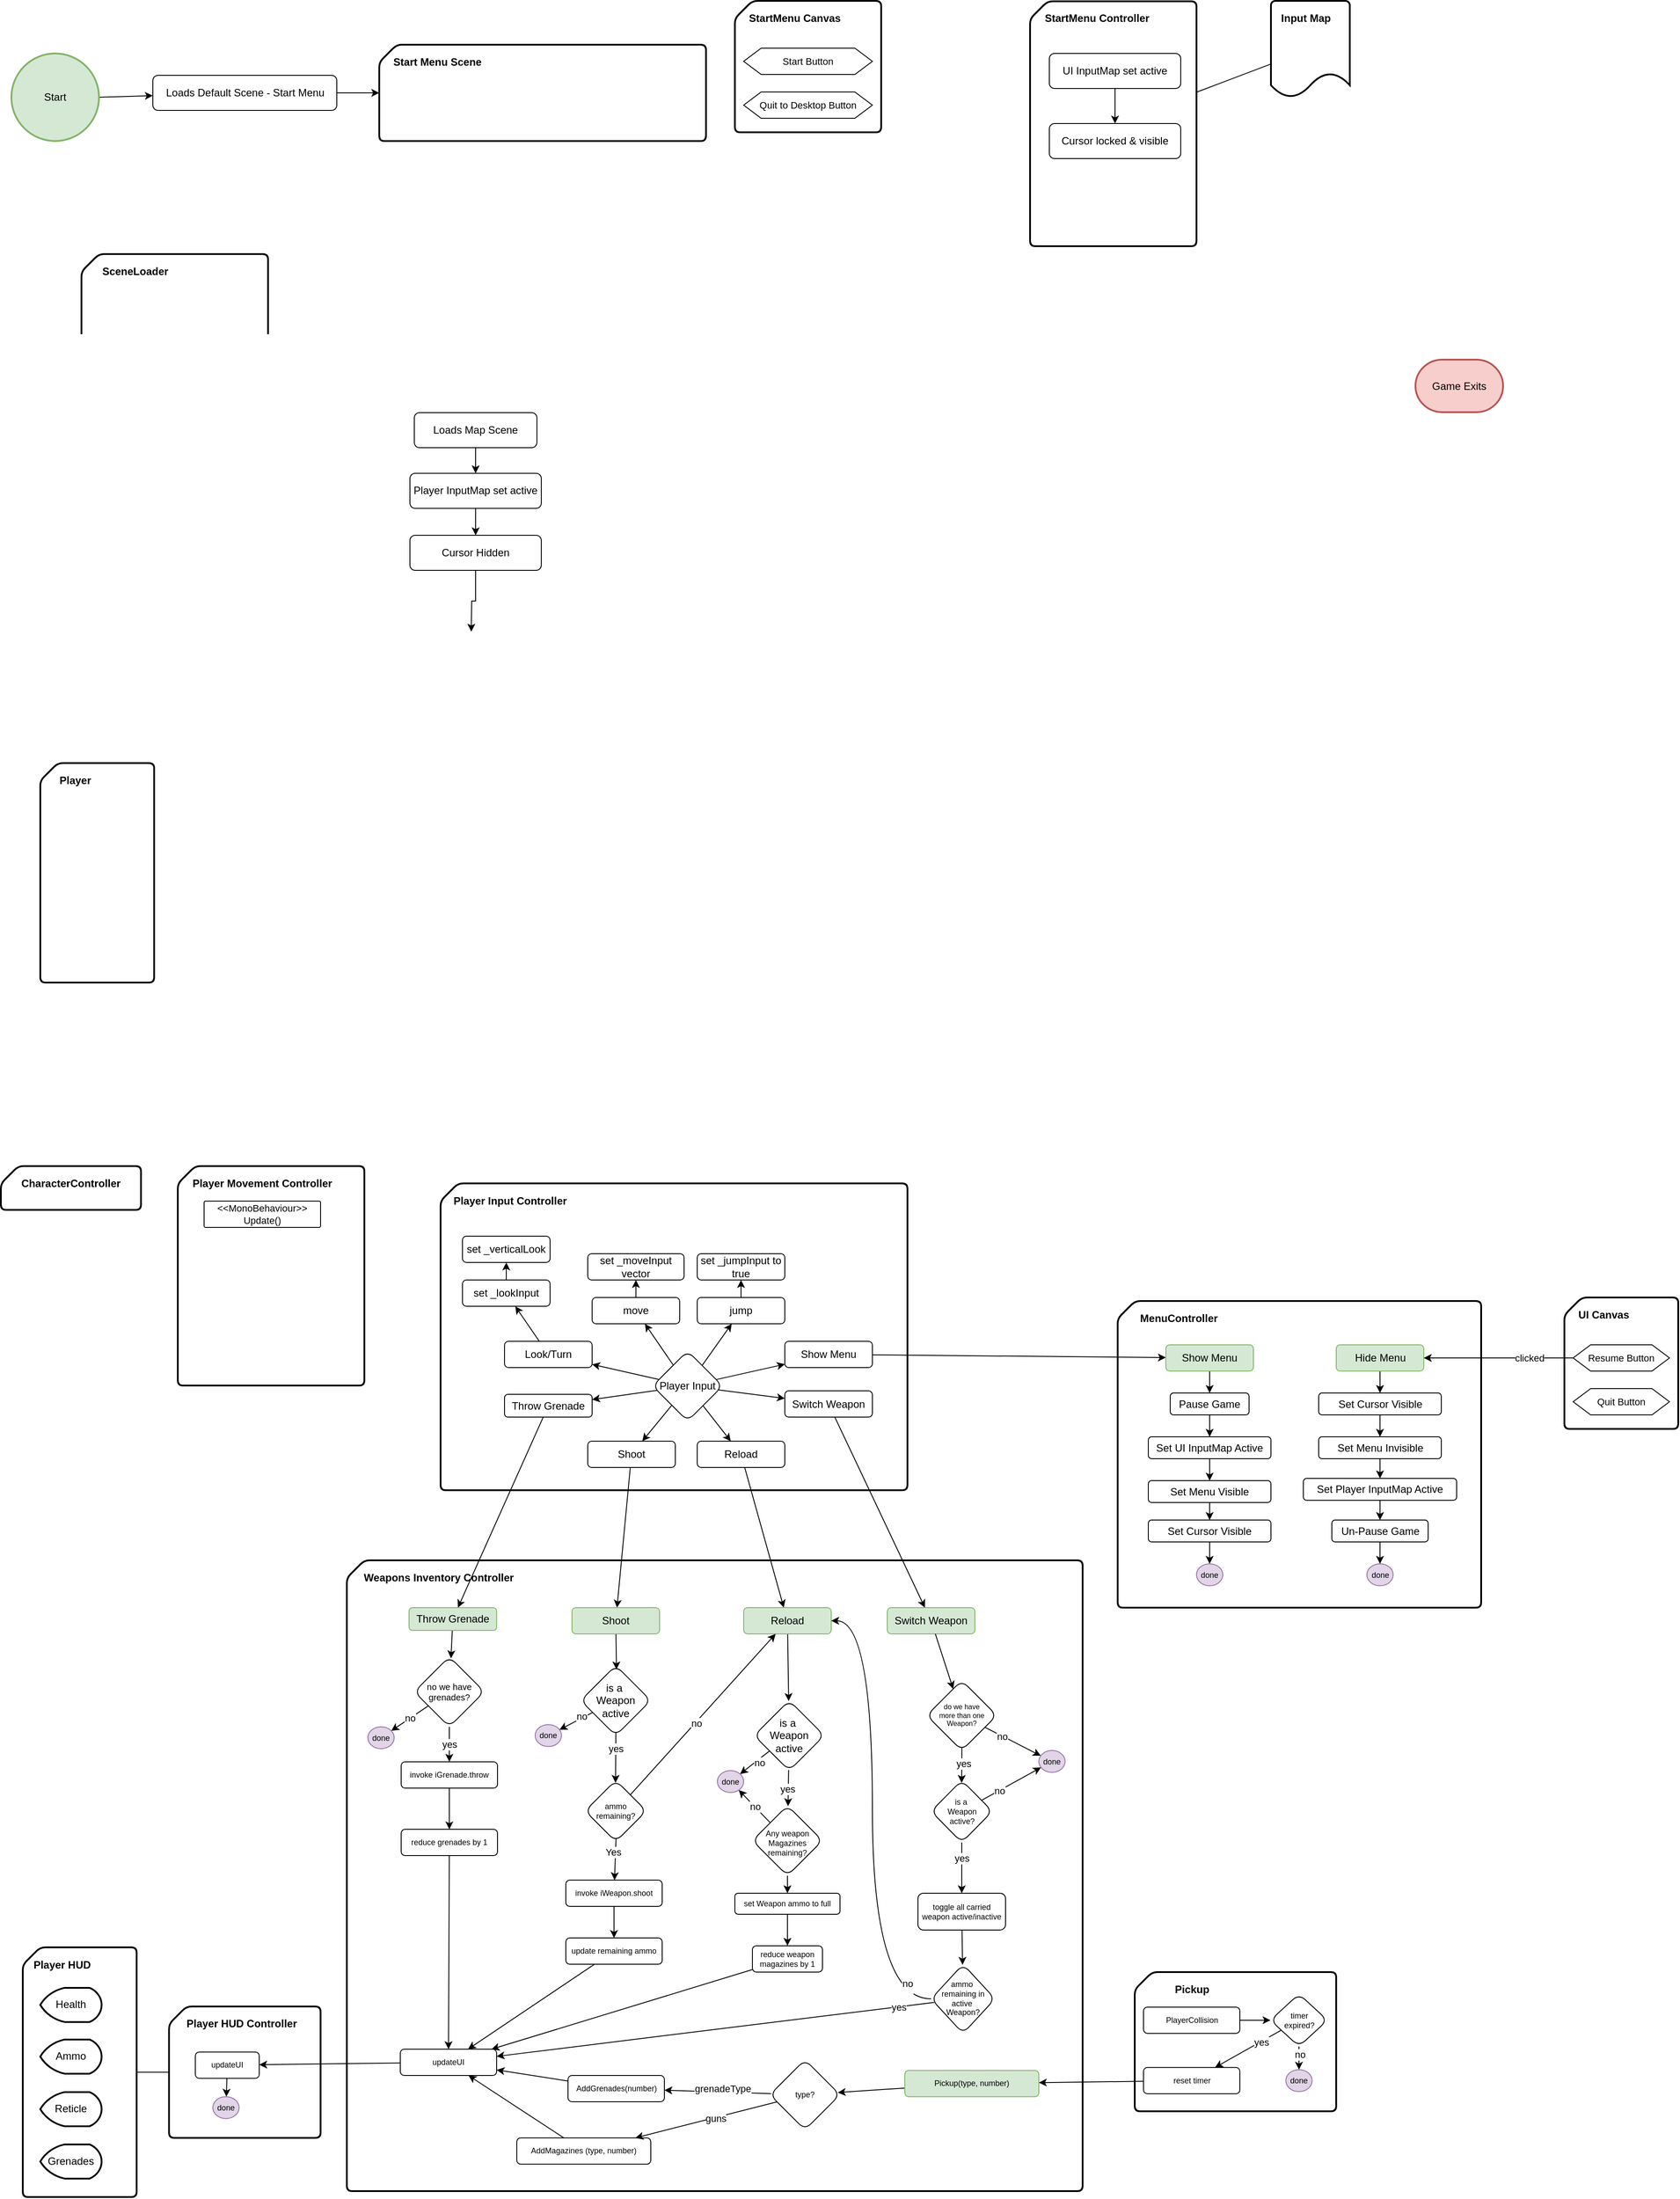 <mxfile version="26.2.14">
  <diagram id="C5RBs43oDa-KdzZeNtuy" name="Page-1">
    <mxGraphModel dx="1543" dy="2203" grid="1" gridSize="10" guides="1" tooltips="1" connect="1" arrows="1" fold="1" page="1" pageScale="1" pageWidth="1654" pageHeight="1169" math="0" shadow="0">
      <root>
        <mxCell id="WIyWlLk6GJQsqaUBKTNV-0" />
        <mxCell id="WIyWlLk6GJQsqaUBKTNV-1" parent="WIyWlLk6GJQsqaUBKTNV-0" />
        <mxCell id="F7fUJA4CXwOD2tqX9iZF-72" value="" style="verticalLabelPosition=bottom;verticalAlign=top;html=1;shape=card;whiteSpace=wrap;size=20;arcSize=12;strokeWidth=2;rounded=1;" vertex="1" parent="WIyWlLk6GJQsqaUBKTNV-1">
          <mxGeometry x="1190" y="0.5" width="190" height="279.5" as="geometry" />
        </mxCell>
        <mxCell id="F7fUJA4CXwOD2tqX9iZF-271" value="" style="verticalLabelPosition=bottom;verticalAlign=top;html=1;shape=card;whiteSpace=wrap;size=20;arcSize=12;fontStyle=1;strokeWidth=2;rounded=1;shadow=0;" vertex="1" parent="WIyWlLk6GJQsqaUBKTNV-1">
          <mxGeometry x="517" y="1349.75" width="533" height="350.25" as="geometry" />
        </mxCell>
        <mxCell id="F7fUJA4CXwOD2tqX9iZF-243" value="" style="verticalLabelPosition=bottom;verticalAlign=top;html=1;shape=card;whiteSpace=wrap;size=20;arcSize=12;fontStyle=1;strokeWidth=2;rounded=1;shadow=0;" vertex="1" parent="WIyWlLk6GJQsqaUBKTNV-1">
          <mxGeometry x="1290" y="1484" width="415" height="350" as="geometry" />
        </mxCell>
        <mxCell id="F7fUJA4CXwOD2tqX9iZF-198" value="" style="verticalLabelPosition=bottom;verticalAlign=top;html=1;shape=card;whiteSpace=wrap;size=20;arcSize=12;fontStyle=1;strokeWidth=2;rounded=1;shadow=0;" vertex="1" parent="WIyWlLk6GJQsqaUBKTNV-1">
          <mxGeometry x="410" y="1780" width="840" height="720" as="geometry" />
        </mxCell>
        <mxCell id="F7fUJA4CXwOD2tqX9iZF-71" value="" style="strokeWidth=2;html=1;shape=mxgraph.flowchart.document2;whiteSpace=wrap;size=0.25;" vertex="1" parent="WIyWlLk6GJQsqaUBKTNV-1">
          <mxGeometry x="1465" width="90" height="110" as="geometry" />
        </mxCell>
        <mxCell id="F7fUJA4CXwOD2tqX9iZF-65" value="" style="verticalLabelPosition=bottom;verticalAlign=top;html=1;shape=card;whiteSpace=wrap;size=20;arcSize=12;fontStyle=1;strokeWidth=2;rounded=1;shadow=0;" vertex="1" parent="WIyWlLk6GJQsqaUBKTNV-1">
          <mxGeometry x="60" y="870" width="130" height="250.5" as="geometry" />
        </mxCell>
        <mxCell id="F7fUJA4CXwOD2tqX9iZF-63" value="" style="verticalLabelPosition=bottom;verticalAlign=top;html=1;shape=card;whiteSpace=wrap;size=20;arcSize=12;fontStyle=1;strokeWidth=2;rounded=1;shadow=0;" vertex="1" parent="WIyWlLk6GJQsqaUBKTNV-1">
          <mxGeometry x="447" y="50" width="373" height="110" as="geometry" />
        </mxCell>
        <mxCell id="F7fUJA4CXwOD2tqX9iZF-58" value="" style="verticalLabelPosition=bottom;verticalAlign=top;html=1;shape=card;whiteSpace=wrap;size=20;arcSize=12;fontStyle=1;strokeWidth=2;rounded=1;shadow=0;" vertex="1" parent="WIyWlLk6GJQsqaUBKTNV-1">
          <mxGeometry x="40" y="2221.69" width="130" height="285" as="geometry" />
        </mxCell>
        <mxCell id="F7fUJA4CXwOD2tqX9iZF-1" style="rounded=0;orthogonalLoop=1;jettySize=auto;html=1;exitX=1;exitY=0.5;exitDx=0;exitDy=0;exitPerimeter=0;" edge="1" parent="WIyWlLk6GJQsqaUBKTNV-1" source="F7fUJA4CXwOD2tqX9iZF-0" target="F7fUJA4CXwOD2tqX9iZF-20">
          <mxGeometry relative="1" as="geometry">
            <mxPoint x="557" y="50" as="targetPoint" />
            <mxPoint x="127" y="110" as="sourcePoint" />
          </mxGeometry>
        </mxCell>
        <mxCell id="F7fUJA4CXwOD2tqX9iZF-0" value="Start" style="strokeWidth=2;html=1;shape=mxgraph.flowchart.start_2;whiteSpace=wrap;fillColor=#d5e8d4;strokeColor=#82b366;" vertex="1" parent="WIyWlLk6GJQsqaUBKTNV-1">
          <mxGeometry x="27" y="60" width="100" height="100" as="geometry" />
        </mxCell>
        <mxCell id="F7fUJA4CXwOD2tqX9iZF-9" value="Game Exits" style="strokeWidth=2;html=1;shape=mxgraph.flowchart.terminator;whiteSpace=wrap;fillColor=#f8cecc;strokeColor=#b85450;" vertex="1" parent="WIyWlLk6GJQsqaUBKTNV-1">
          <mxGeometry x="1630" y="409.5" width="100" height="60" as="geometry" />
        </mxCell>
        <mxCell id="F7fUJA4CXwOD2tqX9iZF-28" style="rounded=0;orthogonalLoop=1;jettySize=auto;html=1;" edge="1" parent="WIyWlLk6GJQsqaUBKTNV-1" source="F7fUJA4CXwOD2tqX9iZF-20" target="F7fUJA4CXwOD2tqX9iZF-63">
          <mxGeometry relative="1" as="geometry" />
        </mxCell>
        <mxCell id="F7fUJA4CXwOD2tqX9iZF-20" value="Loads Default Scene - Start Menu" style="rounded=1;whiteSpace=wrap;html=1;fontSize=12;glass=0;strokeWidth=1;shadow=0;" vertex="1" parent="WIyWlLk6GJQsqaUBKTNV-1">
          <mxGeometry x="188.5" y="85" width="210" height="40" as="geometry" />
        </mxCell>
        <mxCell id="F7fUJA4CXwOD2tqX9iZF-29" style="rounded=0;orthogonalLoop=1;jettySize=auto;html=1;" edge="1" parent="WIyWlLk6GJQsqaUBKTNV-1" source="F7fUJA4CXwOD2tqX9iZF-21" target="F7fUJA4CXwOD2tqX9iZF-22">
          <mxGeometry relative="1" as="geometry" />
        </mxCell>
        <mxCell id="F7fUJA4CXwOD2tqX9iZF-21" value="UI InputMap set active" style="rounded=1;whiteSpace=wrap;html=1;fontSize=12;glass=0;strokeWidth=1;shadow=0;" vertex="1" parent="WIyWlLk6GJQsqaUBKTNV-1">
          <mxGeometry x="1212" y="60" width="150" height="40" as="geometry" />
        </mxCell>
        <mxCell id="F7fUJA4CXwOD2tqX9iZF-22" value="Cursor locked &amp;amp; visible" style="rounded=1;whiteSpace=wrap;html=1;fontSize=12;glass=0;strokeWidth=1;shadow=0;" vertex="1" parent="WIyWlLk6GJQsqaUBKTNV-1">
          <mxGeometry x="1212" y="140" width="150" height="40" as="geometry" />
        </mxCell>
        <mxCell id="F7fUJA4CXwOD2tqX9iZF-27" style="rounded=0;orthogonalLoop=1;jettySize=auto;html=1;" edge="1" parent="WIyWlLk6GJQsqaUBKTNV-1" source="F7fUJA4CXwOD2tqX9iZF-24" target="F7fUJA4CXwOD2tqX9iZF-26">
          <mxGeometry relative="1" as="geometry" />
        </mxCell>
        <mxCell id="F7fUJA4CXwOD2tqX9iZF-24" value="Loads Map Scene" style="rounded=1;whiteSpace=wrap;html=1;fontSize=12;glass=0;strokeWidth=1;shadow=0;" vertex="1" parent="WIyWlLk6GJQsqaUBKTNV-1">
          <mxGeometry x="487" y="470" width="140" height="40" as="geometry" />
        </mxCell>
        <mxCell id="F7fUJA4CXwOD2tqX9iZF-30" style="edgeStyle=orthogonalEdgeStyle;rounded=0;orthogonalLoop=1;jettySize=auto;html=1;" edge="1" parent="WIyWlLk6GJQsqaUBKTNV-1" source="F7fUJA4CXwOD2tqX9iZF-26" target="F7fUJA4CXwOD2tqX9iZF-31">
          <mxGeometry relative="1" as="geometry">
            <mxPoint x="532" y="650" as="targetPoint" />
          </mxGeometry>
        </mxCell>
        <mxCell id="F7fUJA4CXwOD2tqX9iZF-26" value="Player InputMap set active" style="rounded=1;whiteSpace=wrap;html=1;fontSize=12;glass=0;strokeWidth=1;shadow=0;" vertex="1" parent="WIyWlLk6GJQsqaUBKTNV-1">
          <mxGeometry x="482" y="539.25" width="150" height="40" as="geometry" />
        </mxCell>
        <mxCell id="F7fUJA4CXwOD2tqX9iZF-76" value="" style="edgeStyle=orthogonalEdgeStyle;rounded=0;orthogonalLoop=1;jettySize=auto;html=1;" edge="1" parent="WIyWlLk6GJQsqaUBKTNV-1" source="F7fUJA4CXwOD2tqX9iZF-31">
          <mxGeometry relative="1" as="geometry">
            <mxPoint x="552.0" y="720" as="targetPoint" />
          </mxGeometry>
        </mxCell>
        <mxCell id="F7fUJA4CXwOD2tqX9iZF-31" value="Cursor Hidden" style="rounded=1;whiteSpace=wrap;html=1;fontSize=12;glass=0;strokeWidth=1;shadow=0;" vertex="1" parent="WIyWlLk6GJQsqaUBKTNV-1">
          <mxGeometry x="482" y="610" width="150" height="40" as="geometry" />
        </mxCell>
        <mxCell id="F7fUJA4CXwOD2tqX9iZF-35" value="Start Menu Scene" style="text;html=1;align=center;verticalAlign=middle;whiteSpace=wrap;rounded=0;fontStyle=1" vertex="1" parent="WIyWlLk6GJQsqaUBKTNV-1">
          <mxGeometry x="447" y="50" width="133" height="40" as="geometry" />
        </mxCell>
        <mxCell id="F7fUJA4CXwOD2tqX9iZF-50" value="Player HUD" style="text;html=1;align=center;verticalAlign=middle;whiteSpace=wrap;rounded=0;fontStyle=1" vertex="1" parent="WIyWlLk6GJQsqaUBKTNV-1">
          <mxGeometry x="40" y="2221.69" width="90" height="40" as="geometry" />
        </mxCell>
        <mxCell id="F7fUJA4CXwOD2tqX9iZF-51" value="Health" style="strokeWidth=2;html=1;shape=mxgraph.flowchart.display;whiteSpace=wrap;" vertex="1" parent="WIyWlLk6GJQsqaUBKTNV-1">
          <mxGeometry x="60" y="2267.94" width="70" height="39" as="geometry" />
        </mxCell>
        <mxCell id="F7fUJA4CXwOD2tqX9iZF-52" value="Ammo" style="strokeWidth=2;html=1;shape=mxgraph.flowchart.display;whiteSpace=wrap;" vertex="1" parent="WIyWlLk6GJQsqaUBKTNV-1">
          <mxGeometry x="60" y="2326.94" width="70" height="39" as="geometry" />
        </mxCell>
        <mxCell id="F7fUJA4CXwOD2tqX9iZF-53" value="Reticle" style="strokeWidth=2;html=1;shape=mxgraph.flowchart.display;whiteSpace=wrap;" vertex="1" parent="WIyWlLk6GJQsqaUBKTNV-1">
          <mxGeometry x="60" y="2386.94" width="70" height="39" as="geometry" />
        </mxCell>
        <mxCell id="F7fUJA4CXwOD2tqX9iZF-55" value="Player" style="text;html=1;align=center;verticalAlign=middle;whiteSpace=wrap;rounded=0;fontStyle=1" vertex="1" parent="WIyWlLk6GJQsqaUBKTNV-1">
          <mxGeometry x="70" y="870" width="60" height="40" as="geometry" />
        </mxCell>
        <mxCell id="F7fUJA4CXwOD2tqX9iZF-69" value="Input Map" style="text;html=1;align=center;verticalAlign=middle;whiteSpace=wrap;rounded=0;fontStyle=1" vertex="1" parent="WIyWlLk6GJQsqaUBKTNV-1">
          <mxGeometry x="1475" width="60" height="40" as="geometry" />
        </mxCell>
        <mxCell id="F7fUJA4CXwOD2tqX9iZF-295" style="edgeStyle=none;shape=connector;rounded=0;orthogonalLoop=1;jettySize=auto;html=1;strokeColor=default;align=center;verticalAlign=middle;fontFamily=Helvetica;fontSize=11;fontColor=default;labelBackgroundColor=default;endArrow=none;startFill=0;" edge="1" parent="WIyWlLk6GJQsqaUBKTNV-1" source="F7fUJA4CXwOD2tqX9iZF-72" target="F7fUJA4CXwOD2tqX9iZF-71">
          <mxGeometry relative="1" as="geometry" />
        </mxCell>
        <mxCell id="F7fUJA4CXwOD2tqX9iZF-73" value="StartMenu Controller" style="text;html=1;align=center;verticalAlign=middle;whiteSpace=wrap;rounded=0;fontStyle=1" vertex="1" parent="WIyWlLk6GJQsqaUBKTNV-1">
          <mxGeometry x="1190" width="153" height="40" as="geometry" />
        </mxCell>
        <mxCell id="F7fUJA4CXwOD2tqX9iZF-81" value="" style="rounded=0;orthogonalLoop=1;jettySize=auto;html=1;" edge="1" parent="WIyWlLk6GJQsqaUBKTNV-1" source="F7fUJA4CXwOD2tqX9iZF-83" target="F7fUJA4CXwOD2tqX9iZF-84">
          <mxGeometry relative="1" as="geometry" />
        </mxCell>
        <mxCell id="F7fUJA4CXwOD2tqX9iZF-82" value="" style="rounded=0;orthogonalLoop=1;jettySize=auto;html=1;" edge="1" parent="WIyWlLk6GJQsqaUBKTNV-1" source="F7fUJA4CXwOD2tqX9iZF-83" target="F7fUJA4CXwOD2tqX9iZF-85">
          <mxGeometry relative="1" as="geometry" />
        </mxCell>
        <mxCell id="F7fUJA4CXwOD2tqX9iZF-88" style="rounded=0;orthogonalLoop=1;jettySize=auto;html=1;" edge="1" parent="WIyWlLk6GJQsqaUBKTNV-1" source="F7fUJA4CXwOD2tqX9iZF-215" target="F7fUJA4CXwOD2tqX9iZF-87">
          <mxGeometry relative="1" as="geometry" />
        </mxCell>
        <mxCell id="F7fUJA4CXwOD2tqX9iZF-93" value="" style="rounded=0;orthogonalLoop=1;jettySize=auto;html=1;" edge="1" parent="WIyWlLk6GJQsqaUBKTNV-1" source="F7fUJA4CXwOD2tqX9iZF-216" target="F7fUJA4CXwOD2tqX9iZF-91">
          <mxGeometry relative="1" as="geometry" />
        </mxCell>
        <mxCell id="F7fUJA4CXwOD2tqX9iZF-94" style="rounded=0;orthogonalLoop=1;jettySize=auto;html=1;" edge="1" parent="WIyWlLk6GJQsqaUBKTNV-1" source="F7fUJA4CXwOD2tqX9iZF-217" target="F7fUJA4CXwOD2tqX9iZF-95">
          <mxGeometry relative="1" as="geometry">
            <mxPoint x="910" y="1760" as="targetPoint" />
          </mxGeometry>
        </mxCell>
        <mxCell id="F7fUJA4CXwOD2tqX9iZF-96" style="rounded=0;orthogonalLoop=1;jettySize=auto;html=1;" edge="1" parent="WIyWlLk6GJQsqaUBKTNV-1" source="F7fUJA4CXwOD2tqX9iZF-218" target="F7fUJA4CXwOD2tqX9iZF-97">
          <mxGeometry relative="1" as="geometry">
            <mxPoint x="990" y="1710" as="targetPoint" />
          </mxGeometry>
        </mxCell>
        <mxCell id="F7fUJA4CXwOD2tqX9iZF-99" value="" style="rounded=0;orthogonalLoop=1;jettySize=auto;html=1;" edge="1" parent="WIyWlLk6GJQsqaUBKTNV-1" source="F7fUJA4CXwOD2tqX9iZF-83" target="F7fUJA4CXwOD2tqX9iZF-98">
          <mxGeometry relative="1" as="geometry" />
        </mxCell>
        <mxCell id="F7fUJA4CXwOD2tqX9iZF-101" value="" style="rounded=0;orthogonalLoop=1;jettySize=auto;html=1;" edge="1" parent="WIyWlLk6GJQsqaUBKTNV-1" source="F7fUJA4CXwOD2tqX9iZF-83" target="F7fUJA4CXwOD2tqX9iZF-100">
          <mxGeometry relative="1" as="geometry" />
        </mxCell>
        <mxCell id="F7fUJA4CXwOD2tqX9iZF-219" style="edgeStyle=none;shape=connector;rounded=0;orthogonalLoop=1;jettySize=auto;html=1;strokeColor=default;align=center;verticalAlign=middle;fontFamily=Helvetica;fontSize=11;fontColor=default;labelBackgroundColor=default;endArrow=classic;" edge="1" parent="WIyWlLk6GJQsqaUBKTNV-1" source="F7fUJA4CXwOD2tqX9iZF-83" target="F7fUJA4CXwOD2tqX9iZF-218">
          <mxGeometry relative="1" as="geometry" />
        </mxCell>
        <mxCell id="F7fUJA4CXwOD2tqX9iZF-220" style="edgeStyle=none;shape=connector;rounded=0;orthogonalLoop=1;jettySize=auto;html=1;strokeColor=default;align=center;verticalAlign=middle;fontFamily=Helvetica;fontSize=11;fontColor=default;labelBackgroundColor=default;endArrow=classic;" edge="1" parent="WIyWlLk6GJQsqaUBKTNV-1" source="F7fUJA4CXwOD2tqX9iZF-83" target="F7fUJA4CXwOD2tqX9iZF-217">
          <mxGeometry relative="1" as="geometry" />
        </mxCell>
        <mxCell id="F7fUJA4CXwOD2tqX9iZF-221" style="edgeStyle=none;shape=connector;rounded=0;orthogonalLoop=1;jettySize=auto;html=1;strokeColor=default;align=center;verticalAlign=middle;fontFamily=Helvetica;fontSize=11;fontColor=default;labelBackgroundColor=default;endArrow=classic;" edge="1" parent="WIyWlLk6GJQsqaUBKTNV-1" source="F7fUJA4CXwOD2tqX9iZF-83" target="F7fUJA4CXwOD2tqX9iZF-216">
          <mxGeometry relative="1" as="geometry" />
        </mxCell>
        <mxCell id="F7fUJA4CXwOD2tqX9iZF-222" style="edgeStyle=none;shape=connector;rounded=0;orthogonalLoop=1;jettySize=auto;html=1;strokeColor=default;align=center;verticalAlign=middle;fontFamily=Helvetica;fontSize=11;fontColor=default;labelBackgroundColor=default;endArrow=classic;" edge="1" parent="WIyWlLk6GJQsqaUBKTNV-1" source="F7fUJA4CXwOD2tqX9iZF-83" target="F7fUJA4CXwOD2tqX9iZF-215">
          <mxGeometry relative="1" as="geometry" />
        </mxCell>
        <mxCell id="F7fUJA4CXwOD2tqX9iZF-83" value="Player Input" style="rhombus;whiteSpace=wrap;html=1;rounded=1;glass=0;strokeWidth=1;shadow=0;" vertex="1" parent="WIyWlLk6GJQsqaUBKTNV-1">
          <mxGeometry x="759" y="1541" width="80" height="80" as="geometry" />
        </mxCell>
        <mxCell id="F7fUJA4CXwOD2tqX9iZF-157" value="" style="edgeStyle=none;shape=connector;rounded=0;orthogonalLoop=1;jettySize=auto;html=1;strokeColor=default;align=center;verticalAlign=middle;fontFamily=Helvetica;fontSize=11;fontColor=default;labelBackgroundColor=default;endArrow=classic;" edge="1" parent="WIyWlLk6GJQsqaUBKTNV-1" source="F7fUJA4CXwOD2tqX9iZF-84" target="F7fUJA4CXwOD2tqX9iZF-156">
          <mxGeometry relative="1" as="geometry" />
        </mxCell>
        <mxCell id="F7fUJA4CXwOD2tqX9iZF-84" value="move" style="whiteSpace=wrap;html=1;rounded=1;glass=0;strokeWidth=1;shadow=0;" vertex="1" parent="WIyWlLk6GJQsqaUBKTNV-1">
          <mxGeometry x="690" y="1480" width="100" height="30" as="geometry" />
        </mxCell>
        <mxCell id="F7fUJA4CXwOD2tqX9iZF-160" value="" style="edgeStyle=none;shape=connector;rounded=0;orthogonalLoop=1;jettySize=auto;html=1;strokeColor=default;align=center;verticalAlign=middle;fontFamily=Helvetica;fontSize=11;fontColor=default;labelBackgroundColor=default;endArrow=classic;" edge="1" parent="WIyWlLk6GJQsqaUBKTNV-1" source="F7fUJA4CXwOD2tqX9iZF-85" target="F7fUJA4CXwOD2tqX9iZF-159">
          <mxGeometry relative="1" as="geometry" />
        </mxCell>
        <mxCell id="F7fUJA4CXwOD2tqX9iZF-85" value="jump" style="whiteSpace=wrap;html=1;rounded=1;glass=0;strokeWidth=1;shadow=0;" vertex="1" parent="WIyWlLk6GJQsqaUBKTNV-1">
          <mxGeometry x="810" y="1480" width="100" height="30" as="geometry" />
        </mxCell>
        <mxCell id="F7fUJA4CXwOD2tqX9iZF-87" value="Switch Weapon" style="whiteSpace=wrap;html=1;rounded=1;glass=0;strokeWidth=1;shadow=0;fillColor=#d5e8d4;strokeColor=#82b366;" vertex="1" parent="WIyWlLk6GJQsqaUBKTNV-1">
          <mxGeometry x="1027" y="1834" width="100" height="30" as="geometry" />
        </mxCell>
        <mxCell id="F7fUJA4CXwOD2tqX9iZF-146" value="" style="edgeStyle=none;shape=connector;rounded=0;orthogonalLoop=1;jettySize=auto;html=1;strokeColor=default;align=center;verticalAlign=middle;fontFamily=Helvetica;fontSize=11;fontColor=default;labelBackgroundColor=default;endArrow=classic;" edge="1" parent="WIyWlLk6GJQsqaUBKTNV-1" source="F7fUJA4CXwOD2tqX9iZF-91" target="F7fUJA4CXwOD2tqX9iZF-147">
          <mxGeometry relative="1" as="geometry" />
        </mxCell>
        <mxCell id="F7fUJA4CXwOD2tqX9iZF-91" value="Reload" style="whiteSpace=wrap;html=1;rounded=1;glass=0;strokeWidth=1;shadow=0;fillColor=#d5e8d4;strokeColor=#82b366;" vertex="1" parent="WIyWlLk6GJQsqaUBKTNV-1">
          <mxGeometry x="863" y="1834" width="100" height="30" as="geometry" />
        </mxCell>
        <mxCell id="F7fUJA4CXwOD2tqX9iZF-131" value="" style="edgeStyle=none;shape=connector;rounded=0;orthogonalLoop=1;jettySize=auto;html=1;strokeColor=default;align=center;verticalAlign=middle;fontFamily=Helvetica;fontSize=11;fontColor=default;labelBackgroundColor=default;endArrow=classic;entryX=0.51;entryY=0.057;entryDx=0;entryDy=0;entryPerimeter=0;" edge="1" parent="WIyWlLk6GJQsqaUBKTNV-1" source="F7fUJA4CXwOD2tqX9iZF-95" target="F7fUJA4CXwOD2tqX9iZF-132">
          <mxGeometry relative="1" as="geometry" />
        </mxCell>
        <mxCell id="F7fUJA4CXwOD2tqX9iZF-95" value="Shoot" style="whiteSpace=wrap;html=1;rounded=1;glass=0;strokeWidth=1;shadow=0;fillColor=#d5e8d4;strokeColor=#82b366;" vertex="1" parent="WIyWlLk6GJQsqaUBKTNV-1">
          <mxGeometry x="667" y="1834" width="100" height="30" as="geometry" />
        </mxCell>
        <mxCell id="F7fUJA4CXwOD2tqX9iZF-208" style="edgeStyle=none;shape=connector;rounded=0;orthogonalLoop=1;jettySize=auto;html=1;strokeColor=default;align=center;verticalAlign=middle;fontFamily=Helvetica;fontSize=11;fontColor=default;labelBackgroundColor=default;endArrow=classic;" edge="1" parent="WIyWlLk6GJQsqaUBKTNV-1" source="F7fUJA4CXwOD2tqX9iZF-97" target="F7fUJA4CXwOD2tqX9iZF-205">
          <mxGeometry relative="1" as="geometry" />
        </mxCell>
        <mxCell id="F7fUJA4CXwOD2tqX9iZF-97" value="Throw Grenade" style="whiteSpace=wrap;html=1;rounded=1;glass=0;strokeWidth=1;shadow=0;fillColor=#d5e8d4;strokeColor=#82b366;" vertex="1" parent="WIyWlLk6GJQsqaUBKTNV-1">
          <mxGeometry x="481" y="1834" width="100" height="26" as="geometry" />
        </mxCell>
        <mxCell id="F7fUJA4CXwOD2tqX9iZF-163" value="" style="edgeStyle=none;shape=connector;rounded=0;orthogonalLoop=1;jettySize=auto;html=1;strokeColor=default;align=center;verticalAlign=middle;fontFamily=Helvetica;fontSize=11;fontColor=default;labelBackgroundColor=default;endArrow=classic;" edge="1" parent="WIyWlLk6GJQsqaUBKTNV-1" source="F7fUJA4CXwOD2tqX9iZF-98" target="F7fUJA4CXwOD2tqX9iZF-162">
          <mxGeometry relative="1" as="geometry" />
        </mxCell>
        <mxCell id="F7fUJA4CXwOD2tqX9iZF-98" value="Look/Turn" style="whiteSpace=wrap;html=1;rounded=1;glass=0;strokeWidth=1;shadow=0;" vertex="1" parent="WIyWlLk6GJQsqaUBKTNV-1">
          <mxGeometry x="590" y="1530" width="100" height="30" as="geometry" />
        </mxCell>
        <mxCell id="F7fUJA4CXwOD2tqX9iZF-106" value="" style="edgeStyle=none;shape=connector;rounded=0;orthogonalLoop=1;jettySize=auto;html=1;strokeColor=default;align=center;verticalAlign=middle;fontFamily=Helvetica;fontSize=11;fontColor=default;labelBackgroundColor=default;endArrow=classic;" edge="1" parent="WIyWlLk6GJQsqaUBKTNV-1" source="F7fUJA4CXwOD2tqX9iZF-250" target="F7fUJA4CXwOD2tqX9iZF-105">
          <mxGeometry relative="1" as="geometry" />
        </mxCell>
        <mxCell id="F7fUJA4CXwOD2tqX9iZF-259" style="edgeStyle=none;shape=connector;rounded=0;orthogonalLoop=1;jettySize=auto;html=1;strokeColor=default;align=center;verticalAlign=middle;fontFamily=Helvetica;fontSize=11;fontColor=default;labelBackgroundColor=default;endArrow=classic;" edge="1" parent="WIyWlLk6GJQsqaUBKTNV-1" source="F7fUJA4CXwOD2tqX9iZF-100" target="F7fUJA4CXwOD2tqX9iZF-250">
          <mxGeometry relative="1" as="geometry">
            <mxPoint x="1180" y="1530" as="targetPoint" />
          </mxGeometry>
        </mxCell>
        <mxCell id="F7fUJA4CXwOD2tqX9iZF-100" value="Show Menu" style="whiteSpace=wrap;html=1;rounded=1;glass=0;strokeWidth=1;shadow=0;" vertex="1" parent="WIyWlLk6GJQsqaUBKTNV-1">
          <mxGeometry x="910" y="1530" width="100" height="30" as="geometry" />
        </mxCell>
        <mxCell id="F7fUJA4CXwOD2tqX9iZF-108" value="" style="edgeStyle=none;shape=connector;rounded=0;orthogonalLoop=1;jettySize=auto;html=1;strokeColor=default;align=center;verticalAlign=middle;fontFamily=Helvetica;fontSize=11;fontColor=default;labelBackgroundColor=default;endArrow=classic;" edge="1" parent="WIyWlLk6GJQsqaUBKTNV-1" source="F7fUJA4CXwOD2tqX9iZF-105" target="F7fUJA4CXwOD2tqX9iZF-107">
          <mxGeometry relative="1" as="geometry" />
        </mxCell>
        <mxCell id="F7fUJA4CXwOD2tqX9iZF-105" value="Pause Game" style="whiteSpace=wrap;html=1;rounded=1;glass=0;strokeWidth=1;shadow=0;" vertex="1" parent="WIyWlLk6GJQsqaUBKTNV-1">
          <mxGeometry x="1350" y="1589" width="90" height="25" as="geometry" />
        </mxCell>
        <mxCell id="F7fUJA4CXwOD2tqX9iZF-107" value="Set UI InputMap Active" style="whiteSpace=wrap;html=1;rounded=1;glass=0;strokeWidth=1;shadow=0;" vertex="1" parent="WIyWlLk6GJQsqaUBKTNV-1">
          <mxGeometry x="1325" y="1639" width="140" height="25" as="geometry" />
        </mxCell>
        <mxCell id="F7fUJA4CXwOD2tqX9iZF-112" value="" style="edgeStyle=none;shape=connector;rounded=0;orthogonalLoop=1;jettySize=auto;html=1;strokeColor=default;align=center;verticalAlign=middle;fontFamily=Helvetica;fontSize=11;fontColor=default;labelBackgroundColor=default;endArrow=classic;" edge="1" parent="WIyWlLk6GJQsqaUBKTNV-1" source="F7fUJA4CXwOD2tqX9iZF-109" target="F7fUJA4CXwOD2tqX9iZF-111">
          <mxGeometry relative="1" as="geometry" />
        </mxCell>
        <mxCell id="F7fUJA4CXwOD2tqX9iZF-109" value="Set Menu Visible" style="whiteSpace=wrap;html=1;rounded=1;glass=0;strokeWidth=1;shadow=0;" vertex="1" parent="WIyWlLk6GJQsqaUBKTNV-1">
          <mxGeometry x="1325" y="1689" width="140" height="25" as="geometry" />
        </mxCell>
        <mxCell id="F7fUJA4CXwOD2tqX9iZF-255" style="edgeStyle=none;shape=connector;rounded=0;orthogonalLoop=1;jettySize=auto;html=1;strokeColor=default;align=center;verticalAlign=middle;fontFamily=Helvetica;fontSize=11;fontColor=default;labelBackgroundColor=default;endArrow=classic;" edge="1" parent="WIyWlLk6GJQsqaUBKTNV-1" source="F7fUJA4CXwOD2tqX9iZF-111" target="F7fUJA4CXwOD2tqX9iZF-254">
          <mxGeometry relative="1" as="geometry" />
        </mxCell>
        <mxCell id="F7fUJA4CXwOD2tqX9iZF-111" value="Set Cursor Visible" style="whiteSpace=wrap;html=1;rounded=1;glass=0;strokeWidth=1;shadow=0;" vertex="1" parent="WIyWlLk6GJQsqaUBKTNV-1">
          <mxGeometry x="1325" y="1734" width="140" height="25" as="geometry" />
        </mxCell>
        <mxCell id="F7fUJA4CXwOD2tqX9iZF-197" style="edgeStyle=none;shape=connector;rounded=0;orthogonalLoop=1;jettySize=auto;html=1;strokeColor=default;align=center;verticalAlign=middle;fontFamily=Helvetica;fontSize=11;fontColor=default;labelBackgroundColor=default;endArrow=classic;" edge="1" parent="WIyWlLk6GJQsqaUBKTNV-1" source="F7fUJA4CXwOD2tqX9iZF-120" target="F7fUJA4CXwOD2tqX9iZF-196">
          <mxGeometry relative="1" as="geometry" />
        </mxCell>
        <mxCell id="F7fUJA4CXwOD2tqX9iZF-120" value="Un-Pause Game" style="whiteSpace=wrap;html=1;rounded=1;glass=0;strokeWidth=1;shadow=0;" vertex="1" parent="WIyWlLk6GJQsqaUBKTNV-1">
          <mxGeometry x="1534.5" y="1734" width="110" height="25" as="geometry" />
        </mxCell>
        <mxCell id="F7fUJA4CXwOD2tqX9iZF-126" style="edgeStyle=none;shape=connector;rounded=0;orthogonalLoop=1;jettySize=auto;html=1;strokeColor=default;align=center;verticalAlign=middle;fontFamily=Helvetica;fontSize=11;fontColor=default;labelBackgroundColor=default;endArrow=classic;" edge="1" parent="WIyWlLk6GJQsqaUBKTNV-1" source="F7fUJA4CXwOD2tqX9iZF-121" target="F7fUJA4CXwOD2tqX9iZF-120">
          <mxGeometry relative="1" as="geometry" />
        </mxCell>
        <mxCell id="F7fUJA4CXwOD2tqX9iZF-121" value="Set Player InputMap Active" style="whiteSpace=wrap;html=1;rounded=1;glass=0;strokeWidth=1;shadow=0;" vertex="1" parent="WIyWlLk6GJQsqaUBKTNV-1">
          <mxGeometry x="1502" y="1686.5" width="175" height="25" as="geometry" />
        </mxCell>
        <mxCell id="F7fUJA4CXwOD2tqX9iZF-122" value="Set Menu Invisible" style="whiteSpace=wrap;html=1;rounded=1;glass=0;strokeWidth=1;shadow=0;" vertex="1" parent="WIyWlLk6GJQsqaUBKTNV-1">
          <mxGeometry x="1519.5" y="1639" width="140" height="25" as="geometry" />
        </mxCell>
        <mxCell id="F7fUJA4CXwOD2tqX9iZF-124" style="edgeStyle=none;shape=connector;rounded=0;orthogonalLoop=1;jettySize=auto;html=1;entryX=0.5;entryY=0;entryDx=0;entryDy=0;strokeColor=default;align=center;verticalAlign=middle;fontFamily=Helvetica;fontSize=11;fontColor=default;labelBackgroundColor=default;endArrow=classic;" edge="1" parent="WIyWlLk6GJQsqaUBKTNV-1" source="F7fUJA4CXwOD2tqX9iZF-123" target="F7fUJA4CXwOD2tqX9iZF-122">
          <mxGeometry relative="1" as="geometry" />
        </mxCell>
        <mxCell id="F7fUJA4CXwOD2tqX9iZF-123" value="Set Cursor Visible" style="whiteSpace=wrap;html=1;rounded=1;glass=0;strokeWidth=1;shadow=0;" vertex="1" parent="WIyWlLk6GJQsqaUBKTNV-1">
          <mxGeometry x="1519.5" y="1589" width="140" height="25" as="geometry" />
        </mxCell>
        <mxCell id="F7fUJA4CXwOD2tqX9iZF-125" style="edgeStyle=none;shape=connector;rounded=0;orthogonalLoop=1;jettySize=auto;html=1;strokeColor=default;align=center;verticalAlign=middle;fontFamily=Helvetica;fontSize=11;fontColor=default;labelBackgroundColor=default;endArrow=classic;" edge="1" parent="WIyWlLk6GJQsqaUBKTNV-1" source="F7fUJA4CXwOD2tqX9iZF-122" target="F7fUJA4CXwOD2tqX9iZF-121">
          <mxGeometry relative="1" as="geometry" />
        </mxCell>
        <mxCell id="F7fUJA4CXwOD2tqX9iZF-133" value="" style="edgeStyle=none;shape=connector;rounded=0;orthogonalLoop=1;jettySize=auto;html=1;strokeColor=default;align=center;verticalAlign=middle;fontFamily=Helvetica;fontSize=11;fontColor=default;labelBackgroundColor=default;endArrow=classic;exitX=0.505;exitY=0.934;exitDx=0;exitDy=0;exitPerimeter=0;" edge="1" parent="WIyWlLk6GJQsqaUBKTNV-1" source="F7fUJA4CXwOD2tqX9iZF-136" target="F7fUJA4CXwOD2tqX9iZF-130">
          <mxGeometry relative="1" as="geometry" />
        </mxCell>
        <mxCell id="F7fUJA4CXwOD2tqX9iZF-134" value="Yes" style="edgeLabel;html=1;align=center;verticalAlign=middle;resizable=0;points=[];fontFamily=Helvetica;fontSize=11;fontColor=default;labelBackgroundColor=default;" vertex="1" connectable="0" parent="F7fUJA4CXwOD2tqX9iZF-133">
          <mxGeometry x="-0.34" y="-3" relative="1" as="geometry">
            <mxPoint as="offset" />
          </mxGeometry>
        </mxCell>
        <mxCell id="F7fUJA4CXwOD2tqX9iZF-186" style="shape=connector;rounded=0;orthogonalLoop=1;jettySize=auto;html=1;strokeColor=default;align=center;verticalAlign=middle;fontFamily=Helvetica;fontSize=11;fontColor=default;labelBackgroundColor=default;endArrow=classic;" edge="1" parent="WIyWlLk6GJQsqaUBKTNV-1" source="F7fUJA4CXwOD2tqX9iZF-203" target="F7fUJA4CXwOD2tqX9iZF-238">
          <mxGeometry relative="1" as="geometry" />
        </mxCell>
        <mxCell id="F7fUJA4CXwOD2tqX9iZF-204" value="" style="edgeStyle=none;shape=connector;rounded=0;orthogonalLoop=1;jettySize=auto;html=1;strokeColor=default;align=center;verticalAlign=middle;fontFamily=Helvetica;fontSize=11;fontColor=default;labelBackgroundColor=default;endArrow=classic;" edge="1" parent="WIyWlLk6GJQsqaUBKTNV-1" source="F7fUJA4CXwOD2tqX9iZF-130" target="F7fUJA4CXwOD2tqX9iZF-203">
          <mxGeometry relative="1" as="geometry" />
        </mxCell>
        <mxCell id="F7fUJA4CXwOD2tqX9iZF-130" value="invoke iWeapon.shoot" style="whiteSpace=wrap;html=1;rounded=1;glass=0;strokeWidth=1;shadow=0;fontSize=9;" vertex="1" parent="WIyWlLk6GJQsqaUBKTNV-1">
          <mxGeometry x="660" y="2145.06" width="110" height="30" as="geometry" />
        </mxCell>
        <mxCell id="F7fUJA4CXwOD2tqX9iZF-137" value="" style="edgeStyle=none;shape=connector;rounded=0;orthogonalLoop=1;jettySize=auto;html=1;strokeColor=default;align=center;verticalAlign=middle;fontFamily=Helvetica;fontSize=11;fontColor=default;labelBackgroundColor=default;endArrow=classic;exitX=0.502;exitY=0.95;exitDx=0;exitDy=0;exitPerimeter=0;entryX=0.496;entryY=0.042;entryDx=0;entryDy=0;entryPerimeter=0;" edge="1" parent="WIyWlLk6GJQsqaUBKTNV-1" source="F7fUJA4CXwOD2tqX9iZF-132" target="F7fUJA4CXwOD2tqX9iZF-136">
          <mxGeometry relative="1" as="geometry" />
        </mxCell>
        <mxCell id="F7fUJA4CXwOD2tqX9iZF-142" value="yes" style="edgeLabel;html=1;align=center;verticalAlign=middle;resizable=0;points=[];fontFamily=Helvetica;fontSize=11;fontColor=default;labelBackgroundColor=default;" vertex="1" connectable="0" parent="F7fUJA4CXwOD2tqX9iZF-137">
          <mxGeometry x="-0.348" relative="1" as="geometry">
            <mxPoint as="offset" />
          </mxGeometry>
        </mxCell>
        <mxCell id="F7fUJA4CXwOD2tqX9iZF-132" value="&lt;div&gt;is a&amp;nbsp;&lt;/div&gt;&lt;div&gt;Weapon active&lt;/div&gt;" style="rhombus;whiteSpace=wrap;html=1;rounded=1;glass=0;strokeWidth=1;shadow=0;spacingTop=0;" vertex="1" parent="WIyWlLk6GJQsqaUBKTNV-1">
          <mxGeometry x="677" y="1900" width="80" height="80" as="geometry" />
        </mxCell>
        <mxCell id="F7fUJA4CXwOD2tqX9iZF-139" value="" style="shape=connector;rounded=0;orthogonalLoop=1;jettySize=auto;html=1;strokeColor=default;align=center;verticalAlign=middle;fontFamily=Helvetica;fontSize=11;fontColor=default;labelBackgroundColor=default;endArrow=classic;" edge="1" parent="WIyWlLk6GJQsqaUBKTNV-1" source="F7fUJA4CXwOD2tqX9iZF-136" target="F7fUJA4CXwOD2tqX9iZF-91">
          <mxGeometry relative="1" as="geometry">
            <mxPoint x="597" y="2174" as="sourcePoint" />
            <mxPoint x="447" y="2214" as="targetPoint" />
          </mxGeometry>
        </mxCell>
        <mxCell id="F7fUJA4CXwOD2tqX9iZF-140" value="no" style="edgeLabel;html=1;align=center;verticalAlign=middle;resizable=0;points=[];fontFamily=Helvetica;fontSize=11;fontColor=default;labelBackgroundColor=default;" vertex="1" connectable="0" parent="F7fUJA4CXwOD2tqX9iZF-139">
          <mxGeometry x="-0.103" y="-1" relative="1" as="geometry">
            <mxPoint as="offset" />
          </mxGeometry>
        </mxCell>
        <mxCell id="F7fUJA4CXwOD2tqX9iZF-136" value="ammo remaining?" style="rhombus;whiteSpace=wrap;html=1;rounded=1;glass=0;strokeWidth=1;shadow=0;spacingTop=0;fontSize=9;" vertex="1" parent="WIyWlLk6GJQsqaUBKTNV-1">
          <mxGeometry x="682" y="2031.06" width="70" height="70" as="geometry" />
        </mxCell>
        <mxCell id="F7fUJA4CXwOD2tqX9iZF-152" value="" style="edgeStyle=none;shape=connector;rounded=0;orthogonalLoop=1;jettySize=auto;html=1;strokeColor=default;align=center;verticalAlign=middle;fontFamily=Helvetica;fontSize=11;fontColor=default;labelBackgroundColor=default;endArrow=classic;" edge="1" parent="WIyWlLk6GJQsqaUBKTNV-1" source="F7fUJA4CXwOD2tqX9iZF-145" target="F7fUJA4CXwOD2tqX9iZF-151">
          <mxGeometry relative="1" as="geometry" />
        </mxCell>
        <mxCell id="F7fUJA4CXwOD2tqX9iZF-247" value="no" style="edgeStyle=none;shape=connector;rounded=0;orthogonalLoop=1;jettySize=auto;html=1;strokeColor=default;align=center;verticalAlign=middle;fontFamily=Helvetica;fontSize=11;fontColor=default;labelBackgroundColor=default;endArrow=classic;" edge="1" parent="WIyWlLk6GJQsqaUBKTNV-1" source="F7fUJA4CXwOD2tqX9iZF-145" target="F7fUJA4CXwOD2tqX9iZF-181">
          <mxGeometry x="-0.012" relative="1" as="geometry">
            <mxPoint as="offset" />
          </mxGeometry>
        </mxCell>
        <mxCell id="F7fUJA4CXwOD2tqX9iZF-145" value="Any weapon Magazines remaining?" style="rhombus;whiteSpace=wrap;html=1;rounded=1;glass=0;strokeWidth=1;shadow=0;fontSize=9;spacingTop=6;" vertex="1" parent="WIyWlLk6GJQsqaUBKTNV-1">
          <mxGeometry x="873" y="2059.94" width="80" height="80" as="geometry" />
        </mxCell>
        <mxCell id="F7fUJA4CXwOD2tqX9iZF-200" style="shape=connector;rounded=0;orthogonalLoop=1;jettySize=auto;html=1;strokeColor=default;align=center;verticalAlign=middle;fontFamily=Helvetica;fontSize=11;fontColor=default;labelBackgroundColor=default;endArrow=classic;" edge="1" parent="WIyWlLk6GJQsqaUBKTNV-1" source="F7fUJA4CXwOD2tqX9iZF-147" target="F7fUJA4CXwOD2tqX9iZF-181">
          <mxGeometry relative="1" as="geometry" />
        </mxCell>
        <mxCell id="F7fUJA4CXwOD2tqX9iZF-201" value="no" style="edgeLabel;html=1;align=center;verticalAlign=middle;resizable=0;points=[];fontFamily=Helvetica;fontSize=11;fontColor=default;labelBackgroundColor=default;" vertex="1" connectable="0" parent="F7fUJA4CXwOD2tqX9iZF-200">
          <mxGeometry x="-0.565" y="2" relative="1" as="geometry">
            <mxPoint x="21" y="-13" as="offset" />
          </mxGeometry>
        </mxCell>
        <mxCell id="F7fUJA4CXwOD2tqX9iZF-246" value="no" style="edgeLabel;html=1;align=center;verticalAlign=middle;resizable=0;points=[];fontFamily=Helvetica;fontSize=11;fontColor=default;labelBackgroundColor=default;" vertex="1" connectable="0" parent="F7fUJA4CXwOD2tqX9iZF-200">
          <mxGeometry x="-0.215" y="3" relative="1" as="geometry">
            <mxPoint as="offset" />
          </mxGeometry>
        </mxCell>
        <mxCell id="F7fUJA4CXwOD2tqX9iZF-147" value="&lt;div&gt;is a&amp;nbsp;&lt;/div&gt;&lt;div&gt;Weapon active&lt;/div&gt;" style="rhombus;whiteSpace=wrap;html=1;rounded=1;glass=0;strokeWidth=1;shadow=0;spacingTop=0;" vertex="1" parent="WIyWlLk6GJQsqaUBKTNV-1">
          <mxGeometry x="875" y="1940" width="80" height="80" as="geometry" />
        </mxCell>
        <mxCell id="F7fUJA4CXwOD2tqX9iZF-148" style="edgeStyle=none;shape=connector;rounded=0;orthogonalLoop=1;jettySize=auto;html=1;strokeColor=default;align=center;verticalAlign=middle;fontFamily=Helvetica;fontSize=11;fontColor=default;labelBackgroundColor=default;endArrow=classic;" edge="1" parent="WIyWlLk6GJQsqaUBKTNV-1" source="F7fUJA4CXwOD2tqX9iZF-147" target="F7fUJA4CXwOD2tqX9iZF-145">
          <mxGeometry relative="1" as="geometry">
            <mxPoint x="933" y="2243.94" as="targetPoint" />
          </mxGeometry>
        </mxCell>
        <mxCell id="F7fUJA4CXwOD2tqX9iZF-149" value="yes" style="edgeLabel;html=1;align=center;verticalAlign=middle;resizable=0;points=[];fontFamily=Helvetica;fontSize=11;fontColor=default;labelBackgroundColor=default;" vertex="1" connectable="0" parent="F7fUJA4CXwOD2tqX9iZF-148">
          <mxGeometry x="0.458" relative="1" as="geometry">
            <mxPoint x="-1" y="-9" as="offset" />
          </mxGeometry>
        </mxCell>
        <mxCell id="F7fUJA4CXwOD2tqX9iZF-154" value="" style="edgeStyle=none;shape=connector;rounded=0;orthogonalLoop=1;jettySize=auto;html=1;strokeColor=default;align=center;verticalAlign=middle;fontFamily=Helvetica;fontSize=11;fontColor=default;labelBackgroundColor=default;endArrow=classic;" edge="1" parent="WIyWlLk6GJQsqaUBKTNV-1" source="F7fUJA4CXwOD2tqX9iZF-151" target="F7fUJA4CXwOD2tqX9iZF-153">
          <mxGeometry relative="1" as="geometry" />
        </mxCell>
        <mxCell id="F7fUJA4CXwOD2tqX9iZF-151" value="set Weapon ammo to full" style="whiteSpace=wrap;html=1;fontSize=9;rounded=1;glass=0;strokeWidth=1;shadow=0;spacingTop=0;" vertex="1" parent="WIyWlLk6GJQsqaUBKTNV-1">
          <mxGeometry x="853" y="2159.94" width="120" height="24" as="geometry" />
        </mxCell>
        <mxCell id="F7fUJA4CXwOD2tqX9iZF-182" value="" style="shape=connector;rounded=0;orthogonalLoop=1;jettySize=auto;html=1;strokeColor=default;align=center;verticalAlign=middle;fontFamily=Helvetica;fontSize=11;fontColor=default;labelBackgroundColor=default;endArrow=classic;" edge="1" parent="WIyWlLk6GJQsqaUBKTNV-1" source="F7fUJA4CXwOD2tqX9iZF-153" target="F7fUJA4CXwOD2tqX9iZF-238">
          <mxGeometry relative="1" as="geometry" />
        </mxCell>
        <mxCell id="F7fUJA4CXwOD2tqX9iZF-153" value="reduce weapon magazines by 1" style="whiteSpace=wrap;html=1;fontSize=9;rounded=1;glass=0;strokeWidth=1;shadow=0;spacingTop=0;" vertex="1" parent="WIyWlLk6GJQsqaUBKTNV-1">
          <mxGeometry x="873" y="2219.94" width="80" height="30" as="geometry" />
        </mxCell>
        <mxCell id="F7fUJA4CXwOD2tqX9iZF-156" value="set _moveInput vector" style="whiteSpace=wrap;html=1;rounded=1;glass=0;strokeWidth=1;shadow=0;" vertex="1" parent="WIyWlLk6GJQsqaUBKTNV-1">
          <mxGeometry x="685" y="1430" width="110" height="30" as="geometry" />
        </mxCell>
        <mxCell id="F7fUJA4CXwOD2tqX9iZF-159" value="set _jumpInput to true" style="whiteSpace=wrap;html=1;rounded=1;glass=0;strokeWidth=1;shadow=0;" vertex="1" parent="WIyWlLk6GJQsqaUBKTNV-1">
          <mxGeometry x="810" y="1430" width="100" height="30" as="geometry" />
        </mxCell>
        <mxCell id="F7fUJA4CXwOD2tqX9iZF-166" value="" style="edgeStyle=none;shape=connector;rounded=0;orthogonalLoop=1;jettySize=auto;html=1;strokeColor=default;align=center;verticalAlign=middle;fontFamily=Helvetica;fontSize=11;fontColor=default;labelBackgroundColor=default;endArrow=classic;" edge="1" parent="WIyWlLk6GJQsqaUBKTNV-1" source="F7fUJA4CXwOD2tqX9iZF-162" target="F7fUJA4CXwOD2tqX9iZF-165">
          <mxGeometry relative="1" as="geometry" />
        </mxCell>
        <mxCell id="F7fUJA4CXwOD2tqX9iZF-162" value="set _lookInput" style="whiteSpace=wrap;html=1;rounded=1;glass=0;strokeWidth=1;shadow=0;" vertex="1" parent="WIyWlLk6GJQsqaUBKTNV-1">
          <mxGeometry x="542" y="1460" width="100" height="30" as="geometry" />
        </mxCell>
        <mxCell id="F7fUJA4CXwOD2tqX9iZF-165" value="set _verticalLook" style="whiteSpace=wrap;html=1;rounded=1;glass=0;strokeWidth=1;shadow=0;" vertex="1" parent="WIyWlLk6GJQsqaUBKTNV-1">
          <mxGeometry x="542" y="1410" width="100" height="30" as="geometry" />
        </mxCell>
        <mxCell id="F7fUJA4CXwOD2tqX9iZF-175" value="" style="edgeStyle=none;shape=connector;rounded=0;orthogonalLoop=1;jettySize=auto;html=1;strokeColor=default;align=center;verticalAlign=middle;fontFamily=Helvetica;fontSize=11;fontColor=default;labelBackgroundColor=default;endArrow=classic;" edge="1" parent="WIyWlLk6GJQsqaUBKTNV-1" source="F7fUJA4CXwOD2tqX9iZF-167" target="F7fUJA4CXwOD2tqX9iZF-176">
          <mxGeometry relative="1" as="geometry">
            <mxPoint x="1112" y="2211.06" as="targetPoint" />
          </mxGeometry>
        </mxCell>
        <mxCell id="F7fUJA4CXwOD2tqX9iZF-180" value="yes" style="edgeLabel;html=1;align=center;verticalAlign=middle;resizable=0;points=[];fontFamily=Helvetica;fontSize=11;fontColor=default;labelBackgroundColor=default;" vertex="1" connectable="0" parent="F7fUJA4CXwOD2tqX9iZF-175">
          <mxGeometry x="-0.403" relative="1" as="geometry">
            <mxPoint as="offset" />
          </mxGeometry>
        </mxCell>
        <mxCell id="F7fUJA4CXwOD2tqX9iZF-167" value="&lt;div&gt;is a&amp;nbsp;&lt;/div&gt;&lt;div&gt;Weapon active?&lt;/div&gt;" style="rhombus;whiteSpace=wrap;html=1;rounded=1;glass=0;strokeWidth=1;shadow=0;spacingTop=0;fontSize=9;spacingLeft=7;spacingRight=6;" vertex="1" parent="WIyWlLk6GJQsqaUBKTNV-1">
          <mxGeometry x="1077" y="2031.06" width="70" height="70.94" as="geometry" />
        </mxCell>
        <mxCell id="F7fUJA4CXwOD2tqX9iZF-168" value="do we have more than one Weapon?" style="rhombus;whiteSpace=wrap;html=1;rounded=1;glass=0;strokeWidth=1;shadow=0;spacingTop=0;fontSize=8;verticalAlign=middle;spacingRight=9;spacingLeft=9;" vertex="1" parent="WIyWlLk6GJQsqaUBKTNV-1">
          <mxGeometry x="1072" y="1917.06" width="80" height="80" as="geometry" />
        </mxCell>
        <mxCell id="F7fUJA4CXwOD2tqX9iZF-169" style="edgeStyle=none;shape=connector;rounded=0;orthogonalLoop=1;jettySize=auto;html=1;strokeColor=default;align=center;verticalAlign=middle;fontFamily=Helvetica;fontSize=11;fontColor=default;labelBackgroundColor=default;endArrow=classic;" edge="1" parent="WIyWlLk6GJQsqaUBKTNV-1" source="F7fUJA4CXwOD2tqX9iZF-87" target="F7fUJA4CXwOD2tqX9iZF-168">
          <mxGeometry relative="1" as="geometry" />
        </mxCell>
        <mxCell id="F7fUJA4CXwOD2tqX9iZF-170" style="edgeStyle=none;shape=connector;rounded=0;orthogonalLoop=1;jettySize=auto;html=1;strokeColor=default;align=center;verticalAlign=middle;fontFamily=Helvetica;fontSize=11;fontColor=default;labelBackgroundColor=default;endArrow=classic;entryX=0.498;entryY=0.042;entryDx=0;entryDy=0;entryPerimeter=0;exitX=0.502;exitY=0.949;exitDx=0;exitDy=0;exitPerimeter=0;" edge="1" parent="WIyWlLk6GJQsqaUBKTNV-1" source="F7fUJA4CXwOD2tqX9iZF-168" target="F7fUJA4CXwOD2tqX9iZF-167">
          <mxGeometry relative="1" as="geometry">
            <mxPoint x="1092" y="2041.06" as="targetPoint" />
          </mxGeometry>
        </mxCell>
        <mxCell id="F7fUJA4CXwOD2tqX9iZF-171" value="yes" style="edgeLabel;html=1;align=center;verticalAlign=middle;resizable=0;points=[];fontFamily=Helvetica;fontSize=11;fontColor=default;labelBackgroundColor=default;" vertex="1" connectable="0" parent="F7fUJA4CXwOD2tqX9iZF-170">
          <mxGeometry x="-0.064" y="2" relative="1" as="geometry">
            <mxPoint as="offset" />
          </mxGeometry>
        </mxCell>
        <mxCell id="F7fUJA4CXwOD2tqX9iZF-178" style="edgeStyle=orthogonalEdgeStyle;shape=connector;rounded=0;orthogonalLoop=1;jettySize=auto;html=1;strokeColor=default;align=center;verticalAlign=middle;fontFamily=Helvetica;fontSize=11;fontColor=default;labelBackgroundColor=default;endArrow=classic;curved=1;" edge="1" parent="WIyWlLk6GJQsqaUBKTNV-1" source="F7fUJA4CXwOD2tqX9iZF-174" target="F7fUJA4CXwOD2tqX9iZF-91">
          <mxGeometry relative="1" as="geometry">
            <mxPoint x="1069" y="2266" as="sourcePoint" />
            <mxPoint x="955" y="1834" as="targetPoint" />
            <Array as="points">
              <mxPoint x="1010" y="2281" />
              <mxPoint x="1010" y="1849" />
            </Array>
          </mxGeometry>
        </mxCell>
        <mxCell id="F7fUJA4CXwOD2tqX9iZF-179" value="&lt;div&gt;no&lt;/div&gt;&lt;div&gt;&lt;br&gt;&lt;/div&gt;" style="edgeLabel;html=1;align=center;verticalAlign=middle;resizable=0;points=[];fontFamily=Helvetica;fontSize=11;fontColor=default;labelBackgroundColor=default;" vertex="1" connectable="0" parent="F7fUJA4CXwOD2tqX9iZF-178">
          <mxGeometry x="-0.191" relative="1" as="geometry">
            <mxPoint x="40" y="143" as="offset" />
          </mxGeometry>
        </mxCell>
        <mxCell id="F7fUJA4CXwOD2tqX9iZF-184" style="shape=connector;rounded=0;orthogonalLoop=1;jettySize=auto;html=1;strokeColor=default;align=center;verticalAlign=middle;fontFamily=Helvetica;fontSize=11;fontColor=default;labelBackgroundColor=default;endArrow=classic;" edge="1" parent="WIyWlLk6GJQsqaUBKTNV-1" source="F7fUJA4CXwOD2tqX9iZF-174" target="F7fUJA4CXwOD2tqX9iZF-238">
          <mxGeometry relative="1" as="geometry" />
        </mxCell>
        <mxCell id="F7fUJA4CXwOD2tqX9iZF-195" value="yes" style="edgeLabel;html=1;align=center;verticalAlign=middle;resizable=0;points=[];fontFamily=Helvetica;fontSize=11;fontColor=default;labelBackgroundColor=default;" vertex="1" connectable="0" parent="F7fUJA4CXwOD2tqX9iZF-184">
          <mxGeometry x="-0.082" y="1" relative="1" as="geometry">
            <mxPoint x="188" y="-24" as="offset" />
          </mxGeometry>
        </mxCell>
        <mxCell id="F7fUJA4CXwOD2tqX9iZF-174" value="&lt;div&gt;ammo&amp;nbsp;&lt;/div&gt;&lt;div&gt;remaining in active&amp;nbsp;&lt;/div&gt;&lt;div&gt;Weapon?&lt;/div&gt;" style="rhombus;whiteSpace=wrap;html=1;rounded=1;glass=0;strokeWidth=1;shadow=0;spacingTop=-2;fontSize=9;" vertex="1" parent="WIyWlLk6GJQsqaUBKTNV-1">
          <mxGeometry x="1077" y="2241.06" width="73" height="78.94" as="geometry" />
        </mxCell>
        <mxCell id="F7fUJA4CXwOD2tqX9iZF-177" style="edgeStyle=none;shape=connector;rounded=0;orthogonalLoop=1;jettySize=auto;html=1;strokeColor=default;align=center;verticalAlign=middle;fontFamily=Helvetica;fontSize=11;fontColor=default;labelBackgroundColor=default;endArrow=classic;" edge="1" parent="WIyWlLk6GJQsqaUBKTNV-1" source="F7fUJA4CXwOD2tqX9iZF-176" target="F7fUJA4CXwOD2tqX9iZF-174">
          <mxGeometry relative="1" as="geometry" />
        </mxCell>
        <mxCell id="F7fUJA4CXwOD2tqX9iZF-176" value="toggle all carried weapon active/inactive" style="whiteSpace=wrap;html=1;fontSize=9;rounded=1;glass=0;strokeWidth=1;shadow=0;spacingTop=0;" vertex="1" parent="WIyWlLk6GJQsqaUBKTNV-1">
          <mxGeometry x="1062" y="2159.94" width="100" height="42" as="geometry" />
        </mxCell>
        <mxCell id="F7fUJA4CXwOD2tqX9iZF-181" value="done" style="ellipse;whiteSpace=wrap;html=1;fontSize=9;rounded=1;glass=0;strokeWidth=1;shadow=0;spacingTop=0;fillColor=#e1d5e7;strokeColor=#9673a6;" vertex="1" parent="WIyWlLk6GJQsqaUBKTNV-1">
          <mxGeometry x="833" y="2020" width="30" height="25" as="geometry" />
        </mxCell>
        <mxCell id="F7fUJA4CXwOD2tqX9iZF-183" value="done" style="ellipse;whiteSpace=wrap;html=1;fontSize=9;rounded=1;glass=0;strokeWidth=1;shadow=0;spacingTop=0;fillColor=#e1d5e7;strokeColor=#9673a6;" vertex="1" parent="WIyWlLk6GJQsqaUBKTNV-1">
          <mxGeometry x="1200" y="1997.06" width="30" height="25" as="geometry" />
        </mxCell>
        <mxCell id="F7fUJA4CXwOD2tqX9iZF-185" value="done" style="ellipse;whiteSpace=wrap;html=1;fontSize=9;rounded=1;glass=0;strokeWidth=1;shadow=0;spacingTop=0;fillColor=#e1d5e7;strokeColor=#9673a6;" vertex="1" parent="WIyWlLk6GJQsqaUBKTNV-1">
          <mxGeometry x="625" y="1967.5" width="30" height="25" as="geometry" />
        </mxCell>
        <mxCell id="F7fUJA4CXwOD2tqX9iZF-189" style="edgeStyle=none;shape=connector;rounded=0;orthogonalLoop=1;jettySize=auto;html=1;strokeColor=default;align=center;verticalAlign=middle;fontFamily=Helvetica;fontSize=11;fontColor=default;labelBackgroundColor=default;endArrow=classic;" edge="1" parent="WIyWlLk6GJQsqaUBKTNV-1" source="F7fUJA4CXwOD2tqX9iZF-132" target="F7fUJA4CXwOD2tqX9iZF-185">
          <mxGeometry relative="1" as="geometry">
            <mxPoint x="679" y="1997.06" as="sourcePoint" />
            <mxPoint x="627" y="2001.06" as="targetPoint" />
          </mxGeometry>
        </mxCell>
        <mxCell id="F7fUJA4CXwOD2tqX9iZF-190" value="no" style="edgeLabel;html=1;align=center;verticalAlign=middle;resizable=0;points=[];fontFamily=Helvetica;fontSize=11;fontColor=default;labelBackgroundColor=default;" vertex="1" connectable="0" parent="F7fUJA4CXwOD2tqX9iZF-189">
          <mxGeometry x="-0.341" y="-1" relative="1" as="geometry">
            <mxPoint y="-1" as="offset" />
          </mxGeometry>
        </mxCell>
        <mxCell id="F7fUJA4CXwOD2tqX9iZF-191" value="" style="edgeStyle=none;shape=connector;rounded=0;orthogonalLoop=1;jettySize=auto;html=1;strokeColor=default;align=center;verticalAlign=middle;fontFamily=Helvetica;fontSize=11;fontColor=default;labelBackgroundColor=default;endArrow=classic;" edge="1" parent="WIyWlLk6GJQsqaUBKTNV-1" source="F7fUJA4CXwOD2tqX9iZF-167" target="F7fUJA4CXwOD2tqX9iZF-183">
          <mxGeometry relative="1" as="geometry">
            <mxPoint x="1192" y="2071.12" as="sourcePoint" />
            <mxPoint x="1192" y="2114.12" as="targetPoint" />
          </mxGeometry>
        </mxCell>
        <mxCell id="F7fUJA4CXwOD2tqX9iZF-192" value="no" style="edgeLabel;html=1;align=center;verticalAlign=middle;resizable=0;points=[];fontFamily=Helvetica;fontSize=11;fontColor=default;labelBackgroundColor=default;" vertex="1" connectable="0" parent="F7fUJA4CXwOD2tqX9iZF-191">
          <mxGeometry x="-0.403" relative="1" as="geometry">
            <mxPoint as="offset" />
          </mxGeometry>
        </mxCell>
        <mxCell id="F7fUJA4CXwOD2tqX9iZF-193" value="" style="edgeStyle=none;shape=connector;rounded=0;orthogonalLoop=1;jettySize=auto;html=1;strokeColor=default;align=center;verticalAlign=middle;fontFamily=Helvetica;fontSize=11;fontColor=default;labelBackgroundColor=default;endArrow=classic;" edge="1" parent="WIyWlLk6GJQsqaUBKTNV-1" source="F7fUJA4CXwOD2tqX9iZF-168" target="F7fUJA4CXwOD2tqX9iZF-183">
          <mxGeometry relative="1" as="geometry">
            <mxPoint x="1199" y="2001.06" as="sourcePoint" />
            <mxPoint x="1199" y="2044.06" as="targetPoint" />
          </mxGeometry>
        </mxCell>
        <mxCell id="F7fUJA4CXwOD2tqX9iZF-194" value="no" style="edgeLabel;html=1;align=center;verticalAlign=middle;resizable=0;points=[];fontFamily=Helvetica;fontSize=11;fontColor=default;labelBackgroundColor=default;" vertex="1" connectable="0" parent="F7fUJA4CXwOD2tqX9iZF-193">
          <mxGeometry x="-0.403" relative="1" as="geometry">
            <mxPoint as="offset" />
          </mxGeometry>
        </mxCell>
        <mxCell id="F7fUJA4CXwOD2tqX9iZF-196" value="done" style="ellipse;whiteSpace=wrap;html=1;fontSize=9;rounded=1;glass=0;strokeWidth=1;shadow=0;spacingTop=0;fillColor=#e1d5e7;strokeColor=#9673a6;" vertex="1" parent="WIyWlLk6GJQsqaUBKTNV-1">
          <mxGeometry x="1574.5" y="1784" width="30" height="25" as="geometry" />
        </mxCell>
        <mxCell id="F7fUJA4CXwOD2tqX9iZF-199" value="Weapons Inventory Controller" style="text;html=1;align=center;verticalAlign=middle;whiteSpace=wrap;rounded=0;fontStyle=1" vertex="1" parent="WIyWlLk6GJQsqaUBKTNV-1">
          <mxGeometry x="410" y="1780" width="210" height="40" as="geometry" />
        </mxCell>
        <mxCell id="F7fUJA4CXwOD2tqX9iZF-203" value="update remaining ammo" style="whiteSpace=wrap;html=1;rounded=1;glass=0;strokeWidth=1;shadow=0;fontSize=9;" vertex="1" parent="WIyWlLk6GJQsqaUBKTNV-1">
          <mxGeometry x="660" y="2211.06" width="110" height="30" as="geometry" />
        </mxCell>
        <mxCell id="F7fUJA4CXwOD2tqX9iZF-207" value="no" style="edgeStyle=none;shape=connector;rounded=0;orthogonalLoop=1;jettySize=auto;html=1;strokeColor=default;align=center;verticalAlign=middle;fontFamily=Helvetica;fontSize=11;fontColor=default;labelBackgroundColor=default;endArrow=classic;" edge="1" parent="WIyWlLk6GJQsqaUBKTNV-1" source="F7fUJA4CXwOD2tqX9iZF-205" target="F7fUJA4CXwOD2tqX9iZF-206">
          <mxGeometry relative="1" as="geometry" />
        </mxCell>
        <mxCell id="F7fUJA4CXwOD2tqX9iZF-210" value="yes" style="edgeStyle=none;shape=connector;rounded=0;orthogonalLoop=1;jettySize=auto;html=1;strokeColor=default;align=center;verticalAlign=middle;fontFamily=Helvetica;fontSize=11;fontColor=default;labelBackgroundColor=default;endArrow=classic;entryX=0.5;entryY=0;entryDx=0;entryDy=0;" edge="1" parent="WIyWlLk6GJQsqaUBKTNV-1" source="F7fUJA4CXwOD2tqX9iZF-205" target="F7fUJA4CXwOD2tqX9iZF-211">
          <mxGeometry relative="1" as="geometry">
            <mxPoint x="527" y="2060" as="targetPoint" />
          </mxGeometry>
        </mxCell>
        <mxCell id="F7fUJA4CXwOD2tqX9iZF-205" value="no we have grenades?" style="rhombus;whiteSpace=wrap;html=1;rounded=1;glass=0;strokeWidth=1;shadow=0;spacingTop=0;fontSize=10;" vertex="1" parent="WIyWlLk6GJQsqaUBKTNV-1">
          <mxGeometry x="487" y="1890" width="80" height="80" as="geometry" />
        </mxCell>
        <mxCell id="F7fUJA4CXwOD2tqX9iZF-206" value="done" style="ellipse;whiteSpace=wrap;html=1;fontSize=9;rounded=1;glass=0;strokeWidth=1;shadow=0;spacingTop=0;fillColor=#e1d5e7;strokeColor=#9673a6;" vertex="1" parent="WIyWlLk6GJQsqaUBKTNV-1">
          <mxGeometry x="434" y="1970" width="30" height="25" as="geometry" />
        </mxCell>
        <mxCell id="F7fUJA4CXwOD2tqX9iZF-213" value="" style="edgeStyle=none;shape=connector;rounded=0;orthogonalLoop=1;jettySize=auto;html=1;strokeColor=default;align=center;verticalAlign=middle;fontFamily=Helvetica;fontSize=11;fontColor=default;labelBackgroundColor=default;endArrow=classic;" edge="1" parent="WIyWlLk6GJQsqaUBKTNV-1" source="F7fUJA4CXwOD2tqX9iZF-211" target="F7fUJA4CXwOD2tqX9iZF-212">
          <mxGeometry relative="1" as="geometry" />
        </mxCell>
        <mxCell id="F7fUJA4CXwOD2tqX9iZF-211" value="invoke iGrenade.throw" style="whiteSpace=wrap;html=1;rounded=1;glass=0;strokeWidth=1;shadow=0;fontSize=9;" vertex="1" parent="WIyWlLk6GJQsqaUBKTNV-1">
          <mxGeometry x="472" y="2010" width="110" height="30" as="geometry" />
        </mxCell>
        <mxCell id="F7fUJA4CXwOD2tqX9iZF-214" style="shape=connector;rounded=0;orthogonalLoop=1;jettySize=auto;html=1;strokeColor=default;align=center;verticalAlign=middle;fontFamily=Helvetica;fontSize=11;fontColor=default;labelBackgroundColor=default;endArrow=classic;elbow=vertical;" edge="1" parent="WIyWlLk6GJQsqaUBKTNV-1" source="F7fUJA4CXwOD2tqX9iZF-212" target="F7fUJA4CXwOD2tqX9iZF-238">
          <mxGeometry relative="1" as="geometry" />
        </mxCell>
        <mxCell id="F7fUJA4CXwOD2tqX9iZF-212" value="reduce grenades by 1" style="whiteSpace=wrap;html=1;rounded=1;glass=0;strokeWidth=1;shadow=0;fontSize=9;" vertex="1" parent="WIyWlLk6GJQsqaUBKTNV-1">
          <mxGeometry x="472" y="2087.06" width="110" height="30" as="geometry" />
        </mxCell>
        <mxCell id="F7fUJA4CXwOD2tqX9iZF-215" value="Switch Weapon" style="whiteSpace=wrap;html=1;rounded=1;glass=0;strokeWidth=1;shadow=0;" vertex="1" parent="WIyWlLk6GJQsqaUBKTNV-1">
          <mxGeometry x="910" y="1586.56" width="100" height="30" as="geometry" />
        </mxCell>
        <mxCell id="F7fUJA4CXwOD2tqX9iZF-216" value="Reload" style="whiteSpace=wrap;html=1;rounded=1;glass=0;strokeWidth=1;shadow=0;" vertex="1" parent="WIyWlLk6GJQsqaUBKTNV-1">
          <mxGeometry x="810" y="1644" width="100" height="30" as="geometry" />
        </mxCell>
        <mxCell id="F7fUJA4CXwOD2tqX9iZF-217" value="Shoot" style="whiteSpace=wrap;html=1;rounded=1;glass=0;strokeWidth=1;shadow=0;" vertex="1" parent="WIyWlLk6GJQsqaUBKTNV-1">
          <mxGeometry x="685" y="1644" width="100" height="30" as="geometry" />
        </mxCell>
        <mxCell id="F7fUJA4CXwOD2tqX9iZF-218" value="Throw Grenade" style="whiteSpace=wrap;html=1;rounded=1;glass=0;strokeWidth=1;shadow=0;" vertex="1" parent="WIyWlLk6GJQsqaUBKTNV-1">
          <mxGeometry x="590" y="1590.56" width="100" height="26" as="geometry" />
        </mxCell>
        <mxCell id="F7fUJA4CXwOD2tqX9iZF-242" style="shape=connector;rounded=0;orthogonalLoop=1;jettySize=auto;html=1;strokeColor=default;align=center;verticalAlign=middle;fontFamily=Helvetica;fontSize=11;fontColor=default;labelBackgroundColor=default;endArrow=none;startFill=0;" edge="1" parent="WIyWlLk6GJQsqaUBKTNV-1" source="F7fUJA4CXwOD2tqX9iZF-235" target="F7fUJA4CXwOD2tqX9iZF-58">
          <mxGeometry relative="1" as="geometry" />
        </mxCell>
        <mxCell id="F7fUJA4CXwOD2tqX9iZF-235" value="" style="verticalLabelPosition=bottom;verticalAlign=top;html=1;shape=card;whiteSpace=wrap;size=20;arcSize=12;fontStyle=1;strokeWidth=2;rounded=1;shadow=0;" vertex="1" parent="WIyWlLk6GJQsqaUBKTNV-1">
          <mxGeometry x="207" y="2289.19" width="173" height="150" as="geometry" />
        </mxCell>
        <mxCell id="F7fUJA4CXwOD2tqX9iZF-236" value="Player HUD Controller" style="text;html=1;align=center;verticalAlign=middle;whiteSpace=wrap;rounded=0;fontStyle=1" vertex="1" parent="WIyWlLk6GJQsqaUBKTNV-1">
          <mxGeometry x="210" y="2289.19" width="160" height="40" as="geometry" />
        </mxCell>
        <mxCell id="F7fUJA4CXwOD2tqX9iZF-240" style="edgeStyle=none;shape=connector;rounded=0;orthogonalLoop=1;jettySize=auto;html=1;strokeColor=default;align=center;verticalAlign=middle;fontFamily=Helvetica;fontSize=11;fontColor=default;labelBackgroundColor=default;endArrow=classic;" edge="1" parent="WIyWlLk6GJQsqaUBKTNV-1" source="F7fUJA4CXwOD2tqX9iZF-237" target="F7fUJA4CXwOD2tqX9iZF-248">
          <mxGeometry relative="1" as="geometry">
            <mxPoint x="380" y="2359.19" as="targetPoint" />
          </mxGeometry>
        </mxCell>
        <mxCell id="F7fUJA4CXwOD2tqX9iZF-237" value="updateUI" style="whiteSpace=wrap;html=1;rounded=1;glass=0;strokeWidth=1;shadow=0;fontSize=9;" vertex="1" parent="WIyWlLk6GJQsqaUBKTNV-1">
          <mxGeometry x="237" y="2341.19" width="73" height="30.06" as="geometry" />
        </mxCell>
        <mxCell id="F7fUJA4CXwOD2tqX9iZF-239" style="edgeStyle=none;shape=connector;rounded=0;orthogonalLoop=1;jettySize=auto;html=1;strokeColor=default;align=center;verticalAlign=middle;fontFamily=Helvetica;fontSize=11;fontColor=default;labelBackgroundColor=default;endArrow=classic;" edge="1" parent="WIyWlLk6GJQsqaUBKTNV-1" source="F7fUJA4CXwOD2tqX9iZF-238" target="F7fUJA4CXwOD2tqX9iZF-237">
          <mxGeometry relative="1" as="geometry" />
        </mxCell>
        <mxCell id="F7fUJA4CXwOD2tqX9iZF-238" value="updateUI" style="whiteSpace=wrap;html=1;rounded=1;glass=0;strokeWidth=1;shadow=0;fontSize=9;" vertex="1" parent="WIyWlLk6GJQsqaUBKTNV-1">
          <mxGeometry x="471" y="2338" width="110" height="30" as="geometry" />
        </mxCell>
        <mxCell id="F7fUJA4CXwOD2tqX9iZF-241" value="Grenades" style="strokeWidth=2;html=1;shape=mxgraph.flowchart.display;whiteSpace=wrap;" vertex="1" parent="WIyWlLk6GJQsqaUBKTNV-1">
          <mxGeometry x="60" y="2446.69" width="70" height="39" as="geometry" />
        </mxCell>
        <mxCell id="F7fUJA4CXwOD2tqX9iZF-244" value="MenuController" style="text;html=1;align=center;verticalAlign=middle;whiteSpace=wrap;rounded=0;fontStyle=1" vertex="1" parent="WIyWlLk6GJQsqaUBKTNV-1">
          <mxGeometry x="1295" y="1484" width="130" height="40" as="geometry" />
        </mxCell>
        <mxCell id="F7fUJA4CXwOD2tqX9iZF-248" value="done" style="ellipse;whiteSpace=wrap;html=1;fontSize=9;rounded=1;glass=0;strokeWidth=1;shadow=0;spacingTop=0;fillColor=#e1d5e7;strokeColor=#9673a6;" vertex="1" parent="WIyWlLk6GJQsqaUBKTNV-1">
          <mxGeometry x="257" y="2392.19" width="30" height="25" as="geometry" />
        </mxCell>
        <mxCell id="F7fUJA4CXwOD2tqX9iZF-250" value="Show Menu" style="whiteSpace=wrap;html=1;rounded=1;glass=0;strokeWidth=1;shadow=0;fillColor=#d5e8d4;strokeColor=#82b366;" vertex="1" parent="WIyWlLk6GJQsqaUBKTNV-1">
          <mxGeometry x="1345" y="1534" width="100" height="30" as="geometry" />
        </mxCell>
        <mxCell id="F7fUJA4CXwOD2tqX9iZF-253" style="edgeStyle=none;shape=connector;rounded=0;orthogonalLoop=1;jettySize=auto;html=1;strokeColor=default;align=center;verticalAlign=middle;fontFamily=Helvetica;fontSize=11;fontColor=default;labelBackgroundColor=default;endArrow=classic;" edge="1" parent="WIyWlLk6GJQsqaUBKTNV-1" source="F7fUJA4CXwOD2tqX9iZF-252" target="F7fUJA4CXwOD2tqX9iZF-123">
          <mxGeometry relative="1" as="geometry" />
        </mxCell>
        <mxCell id="F7fUJA4CXwOD2tqX9iZF-252" value="Hide Menu" style="whiteSpace=wrap;html=1;rounded=1;glass=0;strokeWidth=1;shadow=0;fillColor=#d5e8d4;strokeColor=#82b366;" vertex="1" parent="WIyWlLk6GJQsqaUBKTNV-1">
          <mxGeometry x="1539.5" y="1534" width="100" height="30" as="geometry" />
        </mxCell>
        <mxCell id="F7fUJA4CXwOD2tqX9iZF-254" value="done" style="ellipse;whiteSpace=wrap;html=1;fontSize=9;rounded=1;glass=0;strokeWidth=1;shadow=0;spacingTop=0;fillColor=#e1d5e7;strokeColor=#9673a6;" vertex="1" parent="WIyWlLk6GJQsqaUBKTNV-1">
          <mxGeometry x="1380" y="1784" width="30" height="25" as="geometry" />
        </mxCell>
        <mxCell id="F7fUJA4CXwOD2tqX9iZF-256" value="" style="edgeStyle=none;shape=connector;rounded=0;orthogonalLoop=1;jettySize=auto;html=1;strokeColor=default;align=center;verticalAlign=middle;fontFamily=Helvetica;fontSize=11;fontColor=default;labelBackgroundColor=default;endArrow=classic;" edge="1" parent="WIyWlLk6GJQsqaUBKTNV-1" source="F7fUJA4CXwOD2tqX9iZF-107" target="F7fUJA4CXwOD2tqX9iZF-109">
          <mxGeometry relative="1" as="geometry">
            <mxPoint x="1395" y="1664" as="sourcePoint" />
            <mxPoint x="1395" y="1689" as="targetPoint" />
          </mxGeometry>
        </mxCell>
        <mxCell id="F7fUJA4CXwOD2tqX9iZF-260" value="" style="verticalLabelPosition=bottom;verticalAlign=top;html=1;shape=card;whiteSpace=wrap;size=20;arcSize=12;fontStyle=1;strokeWidth=2;rounded=1;shadow=0;" vertex="1" parent="WIyWlLk6GJQsqaUBKTNV-1">
          <mxGeometry x="1800" y="1480" width="130" height="150" as="geometry" />
        </mxCell>
        <mxCell id="F7fUJA4CXwOD2tqX9iZF-261" value="UI Canvas" style="text;html=1;align=center;verticalAlign=middle;whiteSpace=wrap;rounded=0;fontStyle=1" vertex="1" parent="WIyWlLk6GJQsqaUBKTNV-1">
          <mxGeometry x="1800" y="1480" width="90" height="40" as="geometry" />
        </mxCell>
        <mxCell id="F7fUJA4CXwOD2tqX9iZF-266" value="Quit Button" style="shape=hexagon;perimeter=hexagonPerimeter2;whiteSpace=wrap;html=1;fixedSize=1;fontFamily=Helvetica;fontSize=11;fontColor=default;labelBackgroundColor=default;" vertex="1" parent="WIyWlLk6GJQsqaUBKTNV-1">
          <mxGeometry x="1810" y="1584" width="110" height="30" as="geometry" />
        </mxCell>
        <mxCell id="F7fUJA4CXwOD2tqX9iZF-268" value="clicked" style="edgeStyle=none;shape=connector;rounded=0;orthogonalLoop=1;jettySize=auto;html=1;strokeColor=default;align=center;verticalAlign=middle;fontFamily=Helvetica;fontSize=11;fontColor=default;labelBackgroundColor=default;endArrow=classic;" edge="1" parent="WIyWlLk6GJQsqaUBKTNV-1" source="F7fUJA4CXwOD2tqX9iZF-267" target="F7fUJA4CXwOD2tqX9iZF-252">
          <mxGeometry x="-0.413" relative="1" as="geometry">
            <mxPoint as="offset" />
          </mxGeometry>
        </mxCell>
        <mxCell id="F7fUJA4CXwOD2tqX9iZF-267" value="Resume Button" style="shape=hexagon;perimeter=hexagonPerimeter2;whiteSpace=wrap;html=1;fixedSize=1;fontFamily=Helvetica;fontSize=11;fontColor=default;labelBackgroundColor=default;" vertex="1" parent="WIyWlLk6GJQsqaUBKTNV-1">
          <mxGeometry x="1810" y="1534" width="110" height="30" as="geometry" />
        </mxCell>
        <mxCell id="F7fUJA4CXwOD2tqX9iZF-269" value="" style="verticalLabelPosition=bottom;verticalAlign=top;html=1;shape=card;whiteSpace=wrap;size=20;arcSize=12;fontStyle=1;strokeWidth=2;rounded=1;shadow=0;" vertex="1" parent="WIyWlLk6GJQsqaUBKTNV-1">
          <mxGeometry x="217" y="1330" width="213" height="250.5" as="geometry" />
        </mxCell>
        <mxCell id="F7fUJA4CXwOD2tqX9iZF-270" value="Player Movement Controller" style="text;html=1;align=center;verticalAlign=middle;whiteSpace=wrap;rounded=0;fontStyle=1" vertex="1" parent="WIyWlLk6GJQsqaUBKTNV-1">
          <mxGeometry x="217" y="1330" width="193" height="40" as="geometry" />
        </mxCell>
        <mxCell id="F7fUJA4CXwOD2tqX9iZF-272" value="Player Input Controller" style="text;html=1;align=center;verticalAlign=middle;whiteSpace=wrap;rounded=0;fontStyle=1" vertex="1" parent="WIyWlLk6GJQsqaUBKTNV-1">
          <mxGeometry x="529.5" y="1349.75" width="133" height="40" as="geometry" />
        </mxCell>
        <mxCell id="F7fUJA4CXwOD2tqX9iZF-309" style="edgeStyle=none;shape=connector;rounded=0;orthogonalLoop=1;jettySize=auto;html=1;strokeColor=default;align=center;verticalAlign=middle;fontFamily=Helvetica;fontSize=11;fontColor=default;labelBackgroundColor=default;endArrow=classic;" edge="1" parent="WIyWlLk6GJQsqaUBKTNV-1" source="F7fUJA4CXwOD2tqX9iZF-273" target="F7fUJA4CXwOD2tqX9iZF-238">
          <mxGeometry relative="1" as="geometry" />
        </mxCell>
        <mxCell id="F7fUJA4CXwOD2tqX9iZF-273" value="&lt;div&gt;AddMagazines (type, number)&lt;/div&gt;" style="whiteSpace=wrap;html=1;rounded=1;glass=0;strokeWidth=1;shadow=0;fontSize=9;" vertex="1" parent="WIyWlLk6GJQsqaUBKTNV-1">
          <mxGeometry x="604" y="2439.19" width="153" height="30" as="geometry" />
        </mxCell>
        <mxCell id="F7fUJA4CXwOD2tqX9iZF-310" style="edgeStyle=none;shape=connector;rounded=0;orthogonalLoop=1;jettySize=auto;html=1;strokeColor=default;align=center;verticalAlign=middle;fontFamily=Helvetica;fontSize=11;fontColor=default;labelBackgroundColor=default;endArrow=classic;" edge="1" parent="WIyWlLk6GJQsqaUBKTNV-1" source="F7fUJA4CXwOD2tqX9iZF-274" target="F7fUJA4CXwOD2tqX9iZF-238">
          <mxGeometry relative="1" as="geometry" />
        </mxCell>
        <mxCell id="F7fUJA4CXwOD2tqX9iZF-274" value="AddGrenades(number)" style="whiteSpace=wrap;html=1;rounded=1;glass=0;strokeWidth=1;shadow=0;fontSize=9;" vertex="1" parent="WIyWlLk6GJQsqaUBKTNV-1">
          <mxGeometry x="662.5" y="2368" width="110" height="30" as="geometry" />
        </mxCell>
        <mxCell id="F7fUJA4CXwOD2tqX9iZF-276" value="&lt;div&gt;&amp;lt;&amp;lt;MonoBehaviour&amp;gt;&amp;gt;&lt;/div&gt;&lt;div&gt;Update()&lt;/div&gt;" style="whiteSpace=wrap;html=1;fontSize=11;rounded=1;arcSize=6;labelBackgroundColor=default;" vertex="1" parent="WIyWlLk6GJQsqaUBKTNV-1">
          <mxGeometry x="247" y="1370" width="133" height="30" as="geometry" />
        </mxCell>
        <mxCell id="F7fUJA4CXwOD2tqX9iZF-280" value="" style="verticalLabelPosition=bottom;verticalAlign=top;html=1;shape=card;whiteSpace=wrap;size=20;arcSize=12;fontStyle=1;strokeWidth=2;rounded=1;shadow=0;" vertex="1" parent="WIyWlLk6GJQsqaUBKTNV-1">
          <mxGeometry x="15" y="1330" width="160" height="50" as="geometry" />
        </mxCell>
        <mxCell id="F7fUJA4CXwOD2tqX9iZF-281" value="CharacterController" style="text;html=1;align=center;verticalAlign=middle;whiteSpace=wrap;rounded=0;fontStyle=1" vertex="1" parent="WIyWlLk6GJQsqaUBKTNV-1">
          <mxGeometry x="65" y="1330" width="60" height="40" as="geometry" />
        </mxCell>
        <mxCell id="F7fUJA4CXwOD2tqX9iZF-282" value="" style="verticalLabelPosition=bottom;verticalAlign=top;html=1;shape=card;whiteSpace=wrap;size=20;arcSize=12;fontStyle=1;strokeWidth=2;rounded=1;shadow=0;" vertex="1" parent="WIyWlLk6GJQsqaUBKTNV-1">
          <mxGeometry x="1309.5" y="2249.94" width="230" height="158.94" as="geometry" />
        </mxCell>
        <mxCell id="F7fUJA4CXwOD2tqX9iZF-283" value="Pickup" style="text;html=1;align=center;verticalAlign=middle;whiteSpace=wrap;rounded=0;fontStyle=1" vertex="1" parent="WIyWlLk6GJQsqaUBKTNV-1">
          <mxGeometry x="1309.5" y="2249.94" width="130" height="40" as="geometry" />
        </mxCell>
        <mxCell id="F7fUJA4CXwOD2tqX9iZF-306" value="" style="edgeStyle=none;shape=connector;rounded=0;orthogonalLoop=1;jettySize=auto;html=1;strokeColor=default;align=center;verticalAlign=middle;fontFamily=Helvetica;fontSize=11;fontColor=default;labelBackgroundColor=default;endArrow=classic;" edge="1" parent="WIyWlLk6GJQsqaUBKTNV-1" source="F7fUJA4CXwOD2tqX9iZF-284" target="F7fUJA4CXwOD2tqX9iZF-305">
          <mxGeometry relative="1" as="geometry" />
        </mxCell>
        <mxCell id="F7fUJA4CXwOD2tqX9iZF-284" value="Pickup(type, number)" style="whiteSpace=wrap;html=1;rounded=1;glass=0;strokeWidth=1;shadow=0;fontSize=9;fillColor=#d5e8d4;strokeColor=#82b366;" vertex="1" parent="WIyWlLk6GJQsqaUBKTNV-1">
          <mxGeometry x="1047" y="2362.19" width="153" height="30" as="geometry" />
        </mxCell>
        <mxCell id="F7fUJA4CXwOD2tqX9iZF-312" value="" style="edgeStyle=none;shape=connector;rounded=0;orthogonalLoop=1;jettySize=auto;html=1;strokeColor=default;align=center;verticalAlign=middle;fontFamily=Helvetica;fontSize=11;fontColor=default;labelBackgroundColor=default;endArrow=classic;" edge="1" parent="WIyWlLk6GJQsqaUBKTNV-1" source="F7fUJA4CXwOD2tqX9iZF-313" target="F7fUJA4CXwOD2tqX9iZF-311">
          <mxGeometry relative="1" as="geometry" />
        </mxCell>
        <mxCell id="F7fUJA4CXwOD2tqX9iZF-320" value="yes" style="edgeLabel;html=1;align=center;verticalAlign=middle;resizable=0;points=[];fontFamily=Helvetica;fontSize=11;fontColor=default;labelBackgroundColor=default;" vertex="1" connectable="0" parent="F7fUJA4CXwOD2tqX9iZF-312">
          <mxGeometry x="-0.384" relative="1" as="geometry">
            <mxPoint as="offset" />
          </mxGeometry>
        </mxCell>
        <mxCell id="F7fUJA4CXwOD2tqX9iZF-314" style="edgeStyle=none;shape=connector;rounded=0;orthogonalLoop=1;jettySize=auto;html=1;strokeColor=default;align=center;verticalAlign=middle;fontFamily=Helvetica;fontSize=11;fontColor=default;labelBackgroundColor=default;endArrow=classic;" edge="1" parent="WIyWlLk6GJQsqaUBKTNV-1" source="F7fUJA4CXwOD2tqX9iZF-292" target="F7fUJA4CXwOD2tqX9iZF-313">
          <mxGeometry relative="1" as="geometry" />
        </mxCell>
        <mxCell id="F7fUJA4CXwOD2tqX9iZF-292" value="PlayerCollision" style="whiteSpace=wrap;html=1;rounded=1;glass=0;strokeWidth=1;shadow=0;fontSize=9;" vertex="1" parent="WIyWlLk6GJQsqaUBKTNV-1">
          <mxGeometry x="1319.5" y="2289.94" width="110" height="30" as="geometry" />
        </mxCell>
        <mxCell id="F7fUJA4CXwOD2tqX9iZF-296" value="" style="verticalLabelPosition=bottom;verticalAlign=top;html=1;shape=card;whiteSpace=wrap;size=20;arcSize=12;fontStyle=1;strokeWidth=2;rounded=1;shadow=0;" vertex="1" parent="WIyWlLk6GJQsqaUBKTNV-1">
          <mxGeometry x="853" width="167" height="150" as="geometry" />
        </mxCell>
        <mxCell id="F7fUJA4CXwOD2tqX9iZF-297" value="StartMenu Canvas" style="text;html=1;align=center;verticalAlign=middle;whiteSpace=wrap;rounded=0;fontStyle=1" vertex="1" parent="WIyWlLk6GJQsqaUBKTNV-1">
          <mxGeometry x="853" width="137" height="40" as="geometry" />
        </mxCell>
        <mxCell id="F7fUJA4CXwOD2tqX9iZF-298" value="Quit to Desktop Button" style="shape=hexagon;perimeter=hexagonPerimeter2;whiteSpace=wrap;html=1;fixedSize=1;fontFamily=Helvetica;fontSize=11;fontColor=default;labelBackgroundColor=default;" vertex="1" parent="WIyWlLk6GJQsqaUBKTNV-1">
          <mxGeometry x="863" y="104" width="147" height="30" as="geometry" />
        </mxCell>
        <mxCell id="F7fUJA4CXwOD2tqX9iZF-299" value="Start Button" style="shape=hexagon;perimeter=hexagonPerimeter2;whiteSpace=wrap;html=1;fixedSize=1;fontFamily=Helvetica;fontSize=11;fontColor=default;labelBackgroundColor=default;" vertex="1" parent="WIyWlLk6GJQsqaUBKTNV-1">
          <mxGeometry x="863" y="54" width="147" height="30" as="geometry" />
        </mxCell>
        <mxCell id="F7fUJA4CXwOD2tqX9iZF-300" value="" style="verticalLabelPosition=bottom;verticalAlign=top;html=1;shape=card;whiteSpace=wrap;size=20;arcSize=12;fontStyle=1;strokeWidth=2;rounded=1;shadow=0;" vertex="1" parent="WIyWlLk6GJQsqaUBKTNV-1">
          <mxGeometry x="107" y="289" width="213" height="341" as="geometry" />
        </mxCell>
        <mxCell id="F7fUJA4CXwOD2tqX9iZF-301" value="SceneLoader" style="text;html=1;align=center;verticalAlign=middle;whiteSpace=wrap;rounded=0;fontStyle=1" vertex="1" parent="WIyWlLk6GJQsqaUBKTNV-1">
          <mxGeometry x="117" y="289" width="103" height="40" as="geometry" />
        </mxCell>
        <mxCell id="F7fUJA4CXwOD2tqX9iZF-307" style="edgeStyle=none;shape=connector;rounded=0;orthogonalLoop=1;jettySize=auto;html=1;strokeColor=default;align=center;verticalAlign=middle;fontFamily=Helvetica;fontSize=11;fontColor=default;labelBackgroundColor=default;endArrow=classic;" edge="1" parent="WIyWlLk6GJQsqaUBKTNV-1" source="F7fUJA4CXwOD2tqX9iZF-305" target="F7fUJA4CXwOD2tqX9iZF-274">
          <mxGeometry relative="1" as="geometry" />
        </mxCell>
        <mxCell id="F7fUJA4CXwOD2tqX9iZF-322" value="grenadeType" style="edgeLabel;html=1;align=center;verticalAlign=middle;resizable=0;points=[];fontFamily=Helvetica;fontSize=11;fontColor=default;labelBackgroundColor=default;" vertex="1" connectable="0" parent="F7fUJA4CXwOD2tqX9iZF-307">
          <mxGeometry x="0.294" y="-3" relative="1" as="geometry">
            <mxPoint x="23" as="offset" />
          </mxGeometry>
        </mxCell>
        <mxCell id="F7fUJA4CXwOD2tqX9iZF-308" style="edgeStyle=none;shape=connector;rounded=0;orthogonalLoop=1;jettySize=auto;html=1;strokeColor=default;align=center;verticalAlign=middle;fontFamily=Helvetica;fontSize=11;fontColor=default;labelBackgroundColor=default;endArrow=classic;" edge="1" parent="WIyWlLk6GJQsqaUBKTNV-1" source="F7fUJA4CXwOD2tqX9iZF-305" target="F7fUJA4CXwOD2tqX9iZF-273">
          <mxGeometry relative="1" as="geometry" />
        </mxCell>
        <mxCell id="F7fUJA4CXwOD2tqX9iZF-323" value="guns" style="edgeLabel;html=1;align=center;verticalAlign=middle;resizable=0;points=[];fontFamily=Helvetica;fontSize=11;fontColor=default;labelBackgroundColor=default;" vertex="1" connectable="0" parent="F7fUJA4CXwOD2tqX9iZF-308">
          <mxGeometry x="0.117" y="5" relative="1" as="geometry">
            <mxPoint x="19" y="-9" as="offset" />
          </mxGeometry>
        </mxCell>
        <mxCell id="F7fUJA4CXwOD2tqX9iZF-305" value="type?" style="rhombus;whiteSpace=wrap;html=1;fontSize=9;rounded=1;glass=0;strokeWidth=1;shadow=0;" vertex="1" parent="WIyWlLk6GJQsqaUBKTNV-1">
          <mxGeometry x="893" y="2350" width="80" height="80" as="geometry" />
        </mxCell>
        <mxCell id="F7fUJA4CXwOD2tqX9iZF-315" style="edgeStyle=none;shape=connector;rounded=0;orthogonalLoop=1;jettySize=auto;html=1;strokeColor=default;align=center;verticalAlign=middle;fontFamily=Helvetica;fontSize=11;fontColor=default;labelBackgroundColor=default;endArrow=classic;" edge="1" parent="WIyWlLk6GJQsqaUBKTNV-1" source="F7fUJA4CXwOD2tqX9iZF-311" target="F7fUJA4CXwOD2tqX9iZF-284">
          <mxGeometry relative="1" as="geometry" />
        </mxCell>
        <mxCell id="F7fUJA4CXwOD2tqX9iZF-311" value="reset timer" style="whiteSpace=wrap;html=1;rounded=1;glass=0;strokeWidth=1;shadow=0;fontSize=9;" vertex="1" parent="WIyWlLk6GJQsqaUBKTNV-1">
          <mxGeometry x="1319.5" y="2358.88" width="110" height="30" as="geometry" />
        </mxCell>
        <mxCell id="F7fUJA4CXwOD2tqX9iZF-318" style="edgeStyle=none;shape=connector;rounded=0;orthogonalLoop=1;jettySize=auto;html=1;strokeColor=default;align=center;verticalAlign=middle;fontFamily=Helvetica;fontSize=11;fontColor=default;labelBackgroundColor=default;endArrow=classic;" edge="1" parent="WIyWlLk6GJQsqaUBKTNV-1" source="F7fUJA4CXwOD2tqX9iZF-313" target="F7fUJA4CXwOD2tqX9iZF-317">
          <mxGeometry relative="1" as="geometry" />
        </mxCell>
        <mxCell id="F7fUJA4CXwOD2tqX9iZF-319" value="no" style="edgeLabel;html=1;align=center;verticalAlign=middle;resizable=0;points=[];fontFamily=Helvetica;fontSize=11;fontColor=default;labelBackgroundColor=default;" vertex="1" connectable="0" parent="F7fUJA4CXwOD2tqX9iZF-318">
          <mxGeometry x="-0.349" y="1" relative="1" as="geometry">
            <mxPoint as="offset" />
          </mxGeometry>
        </mxCell>
        <mxCell id="F7fUJA4CXwOD2tqX9iZF-313" value="timer expired?" style="rhombus;whiteSpace=wrap;html=1;fontSize=9;rounded=1;glass=0;strokeWidth=1;shadow=0;spacingLeft=4;spacingRight=4;" vertex="1" parent="WIyWlLk6GJQsqaUBKTNV-1">
          <mxGeometry x="1464.5" y="2274.94" width="65" height="60" as="geometry" />
        </mxCell>
        <mxCell id="F7fUJA4CXwOD2tqX9iZF-317" value="done" style="ellipse;whiteSpace=wrap;html=1;fontSize=9;rounded=1;glass=0;strokeWidth=1;shadow=0;spacingTop=0;fillColor=#e1d5e7;strokeColor=#9673a6;" vertex="1" parent="WIyWlLk6GJQsqaUBKTNV-1">
          <mxGeometry x="1482" y="2361.38" width="30" height="25" as="geometry" />
        </mxCell>
      </root>
    </mxGraphModel>
  </diagram>
</mxfile>
